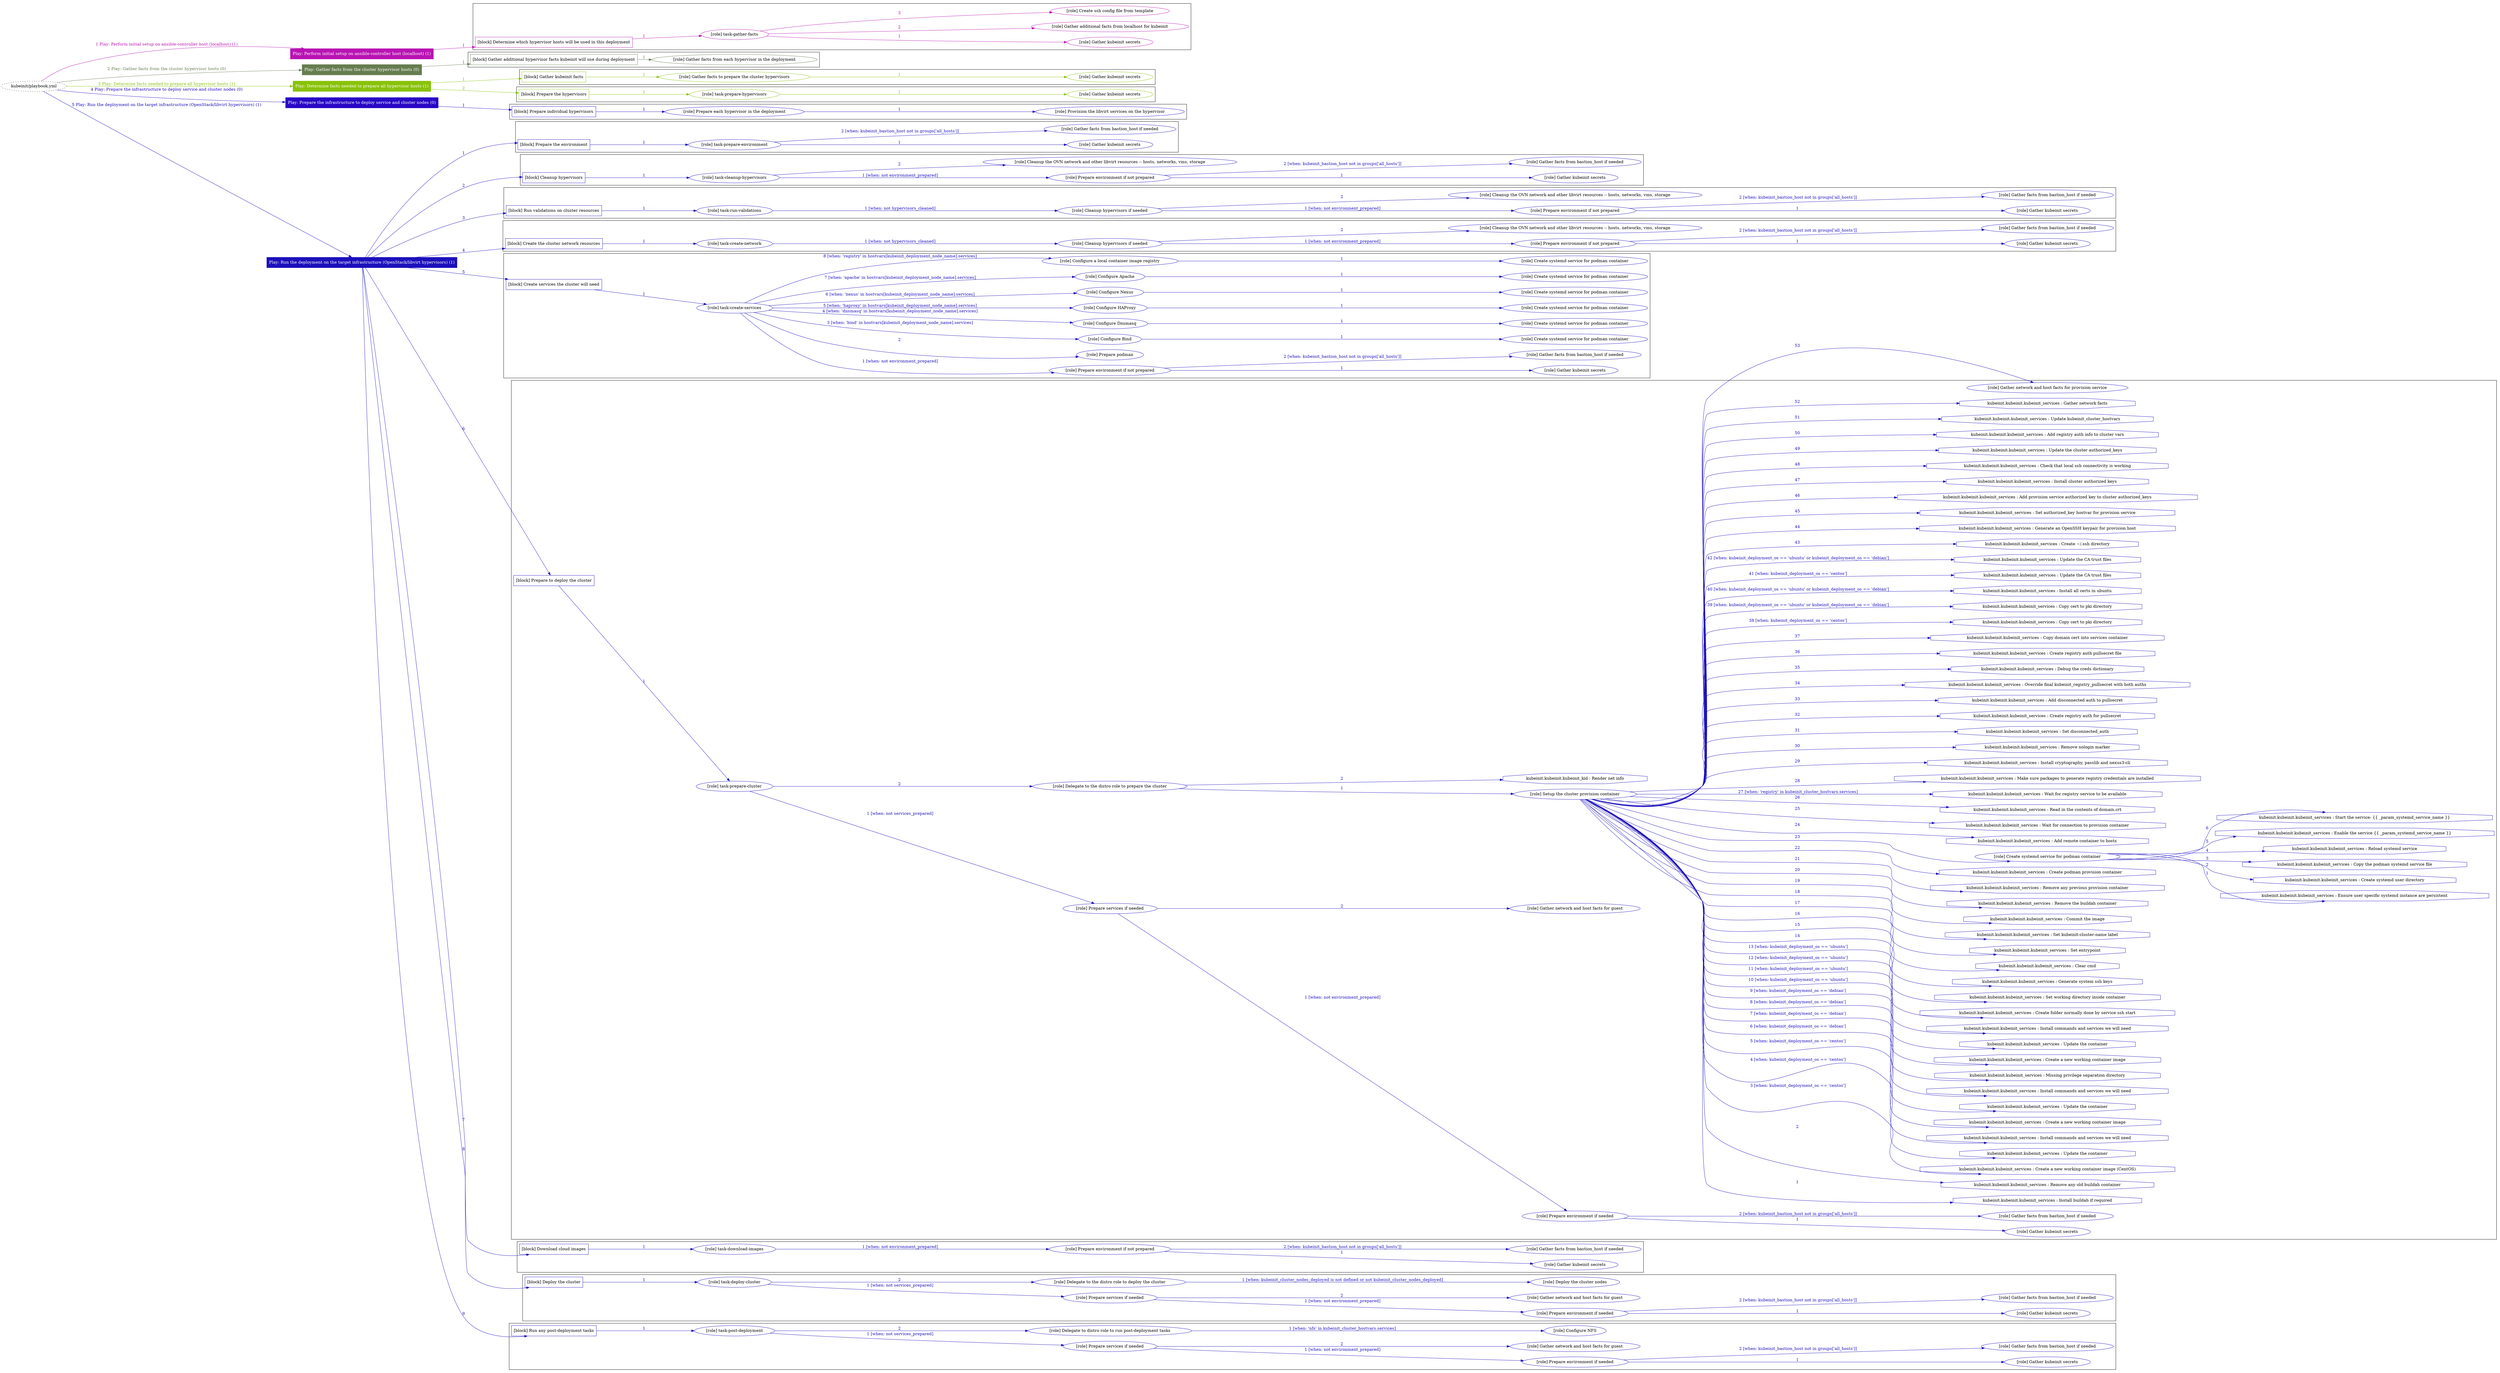 digraph {
	graph [concentrate=true ordering=in rankdir=LR ratio=fill]
	edge [esep=5 sep=10]
	"kubeinit/playbook.yml" [URL="/home/runner/work/kubeinit/kubeinit/kubeinit/playbook.yml" id=playbook_237ce216 style=dotted]
	"kubeinit/playbook.yml" -> play_b4f84023 [label="1 Play: Perform initial setup on ansible-controller host (localhost) (1)" color="#b913b3" fontcolor="#b913b3" id=edge_play_b4f84023 labeltooltip="1 Play: Perform initial setup on ansible-controller host (localhost) (1)" tooltip="1 Play: Perform initial setup on ansible-controller host (localhost) (1)"]
	subgraph "Play: Perform initial setup on ansible-controller host (localhost) (1)" {
		play_b4f84023 [label="Play: Perform initial setup on ansible-controller host (localhost) (1)" URL="/home/runner/work/kubeinit/kubeinit/kubeinit/playbook.yml" color="#b913b3" fontcolor="#ffffff" id=play_b4f84023 shape=box style=filled tooltip=localhost]
		play_b4f84023 -> block_8961dcb7 [label=1 color="#b913b3" fontcolor="#b913b3" id=edge_block_8961dcb7 labeltooltip=1 tooltip=1]
		subgraph cluster_block_8961dcb7 {
			block_8961dcb7 [label="[block] Determine which hypervisor hosts will be used in this deployment" URL="/home/runner/work/kubeinit/kubeinit/kubeinit/playbook.yml" color="#b913b3" id=block_8961dcb7 labeltooltip="Determine which hypervisor hosts will be used in this deployment" shape=box tooltip="Determine which hypervisor hosts will be used in this deployment"]
			block_8961dcb7 -> role_2ba6ddc8 [label="1 " color="#b913b3" fontcolor="#b913b3" id=edge_role_2ba6ddc8 labeltooltip="1 " tooltip="1 "]
			subgraph "task-gather-facts" {
				role_2ba6ddc8 [label="[role] task-gather-facts" URL="/home/runner/work/kubeinit/kubeinit/kubeinit/playbook.yml" color="#b913b3" id=role_2ba6ddc8 tooltip="task-gather-facts"]
				role_2ba6ddc8 -> role_4e18e040 [label="1 " color="#b913b3" fontcolor="#b913b3" id=edge_role_4e18e040 labeltooltip="1 " tooltip="1 "]
				subgraph "Gather kubeinit secrets" {
					role_4e18e040 [label="[role] Gather kubeinit secrets" URL="/home/runner/.ansible/collections/ansible_collections/kubeinit/kubeinit/roles/kubeinit_prepare/tasks/build_hypervisors_group.yml" color="#b913b3" id=role_4e18e040 tooltip="Gather kubeinit secrets"]
				}
				role_2ba6ddc8 -> role_c186f6da [label="2 " color="#b913b3" fontcolor="#b913b3" id=edge_role_c186f6da labeltooltip="2 " tooltip="2 "]
				subgraph "Gather additional facts from localhost for kubeinit" {
					role_c186f6da [label="[role] Gather additional facts from localhost for kubeinit" URL="/home/runner/.ansible/collections/ansible_collections/kubeinit/kubeinit/roles/kubeinit_prepare/tasks/build_hypervisors_group.yml" color="#b913b3" id=role_c186f6da tooltip="Gather additional facts from localhost for kubeinit"]
				}
				role_2ba6ddc8 -> role_6e91083e [label="3 " color="#b913b3" fontcolor="#b913b3" id=edge_role_6e91083e labeltooltip="3 " tooltip="3 "]
				subgraph "Create ssh config file from template" {
					role_6e91083e [label="[role] Create ssh config file from template" URL="/home/runner/.ansible/collections/ansible_collections/kubeinit/kubeinit/roles/kubeinit_prepare/tasks/build_hypervisors_group.yml" color="#b913b3" id=role_6e91083e tooltip="Create ssh config file from template"]
				}
			}
		}
	}
	"kubeinit/playbook.yml" -> play_b27fdf8e [label="2 Play: Gather facts from the cluster hypervisor hosts (0)" color="#667d4f" fontcolor="#667d4f" id=edge_play_b27fdf8e labeltooltip="2 Play: Gather facts from the cluster hypervisor hosts (0)" tooltip="2 Play: Gather facts from the cluster hypervisor hosts (0)"]
	subgraph "Play: Gather facts from the cluster hypervisor hosts (0)" {
		play_b27fdf8e [label="Play: Gather facts from the cluster hypervisor hosts (0)" URL="/home/runner/work/kubeinit/kubeinit/kubeinit/playbook.yml" color="#667d4f" fontcolor="#ffffff" id=play_b27fdf8e shape=box style=filled tooltip="Play: Gather facts from the cluster hypervisor hosts (0)"]
		play_b27fdf8e -> block_2b776455 [label=1 color="#667d4f" fontcolor="#667d4f" id=edge_block_2b776455 labeltooltip=1 tooltip=1]
		subgraph cluster_block_2b776455 {
			block_2b776455 [label="[block] Gather additional hypervisor facts kubeinit will use during deployment" URL="/home/runner/work/kubeinit/kubeinit/kubeinit/playbook.yml" color="#667d4f" id=block_2b776455 labeltooltip="Gather additional hypervisor facts kubeinit will use during deployment" shape=box tooltip="Gather additional hypervisor facts kubeinit will use during deployment"]
			block_2b776455 -> role_9ecaf6b0 [label="1 " color="#667d4f" fontcolor="#667d4f" id=edge_role_9ecaf6b0 labeltooltip="1 " tooltip="1 "]
			subgraph "Gather facts from each hypervisor in the deployment" {
				role_9ecaf6b0 [label="[role] Gather facts from each hypervisor in the deployment" URL="/home/runner/work/kubeinit/kubeinit/kubeinit/playbook.yml" color="#667d4f" id=role_9ecaf6b0 tooltip="Gather facts from each hypervisor in the deployment"]
			}
		}
	}
	"kubeinit/playbook.yml" -> play_3dfbee14 [label="3 Play: Determine facts needed to prepare all hypervisor hosts (1)" color="#89c20a" fontcolor="#89c20a" id=edge_play_3dfbee14 labeltooltip="3 Play: Determine facts needed to prepare all hypervisor hosts (1)" tooltip="3 Play: Determine facts needed to prepare all hypervisor hosts (1)"]
	subgraph "Play: Determine facts needed to prepare all hypervisor hosts (1)" {
		play_3dfbee14 [label="Play: Determine facts needed to prepare all hypervisor hosts (1)" URL="/home/runner/work/kubeinit/kubeinit/kubeinit/playbook.yml" color="#89c20a" fontcolor="#ffffff" id=play_3dfbee14 shape=box style=filled tooltip=localhost]
		play_3dfbee14 -> block_1bc05e75 [label=1 color="#89c20a" fontcolor="#89c20a" id=edge_block_1bc05e75 labeltooltip=1 tooltip=1]
		subgraph cluster_block_1bc05e75 {
			block_1bc05e75 [label="[block] Gather kubeinit facts" URL="/home/runner/work/kubeinit/kubeinit/kubeinit/playbook.yml" color="#89c20a" id=block_1bc05e75 labeltooltip="Gather kubeinit facts" shape=box tooltip="Gather kubeinit facts"]
			block_1bc05e75 -> role_fdd6ba81 [label="1 " color="#89c20a" fontcolor="#89c20a" id=edge_role_fdd6ba81 labeltooltip="1 " tooltip="1 "]
			subgraph "Gather facts to prepare the cluster hypervisors" {
				role_fdd6ba81 [label="[role] Gather facts to prepare the cluster hypervisors" URL="/home/runner/work/kubeinit/kubeinit/kubeinit/playbook.yml" color="#89c20a" id=role_fdd6ba81 tooltip="Gather facts to prepare the cluster hypervisors"]
				role_fdd6ba81 -> role_0b0df17b [label="1 " color="#89c20a" fontcolor="#89c20a" id=edge_role_0b0df17b labeltooltip="1 " tooltip="1 "]
				subgraph "Gather kubeinit secrets" {
					role_0b0df17b [label="[role] Gather kubeinit secrets" URL="/home/runner/.ansible/collections/ansible_collections/kubeinit/kubeinit/roles/kubeinit_prepare/tasks/gather_kubeinit_facts.yml" color="#89c20a" id=role_0b0df17b tooltip="Gather kubeinit secrets"]
				}
			}
		}
		play_3dfbee14 -> block_541b27d0 [label=2 color="#89c20a" fontcolor="#89c20a" id=edge_block_541b27d0 labeltooltip=2 tooltip=2]
		subgraph cluster_block_541b27d0 {
			block_541b27d0 [label="[block] Prepare the hypervisors" URL="/home/runner/work/kubeinit/kubeinit/kubeinit/playbook.yml" color="#89c20a" id=block_541b27d0 labeltooltip="Prepare the hypervisors" shape=box tooltip="Prepare the hypervisors"]
			block_541b27d0 -> role_58bca41f [label="1 " color="#89c20a" fontcolor="#89c20a" id=edge_role_58bca41f labeltooltip="1 " tooltip="1 "]
			subgraph "task-prepare-hypervisors" {
				role_58bca41f [label="[role] task-prepare-hypervisors" URL="/home/runner/work/kubeinit/kubeinit/kubeinit/playbook.yml" color="#89c20a" id=role_58bca41f tooltip="task-prepare-hypervisors"]
				role_58bca41f -> role_ba9a72b3 [label="1 " color="#89c20a" fontcolor="#89c20a" id=edge_role_ba9a72b3 labeltooltip="1 " tooltip="1 "]
				subgraph "Gather kubeinit secrets" {
					role_ba9a72b3 [label="[role] Gather kubeinit secrets" URL="/home/runner/.ansible/collections/ansible_collections/kubeinit/kubeinit/roles/kubeinit_prepare/tasks/gather_kubeinit_facts.yml" color="#89c20a" id=role_ba9a72b3 tooltip="Gather kubeinit secrets"]
				}
			}
		}
	}
	"kubeinit/playbook.yml" -> play_a36a8259 [label="4 Play: Prepare the infrastructure to deploy service and cluster nodes (0)" color="#2807c5" fontcolor="#2807c5" id=edge_play_a36a8259 labeltooltip="4 Play: Prepare the infrastructure to deploy service and cluster nodes (0)" tooltip="4 Play: Prepare the infrastructure to deploy service and cluster nodes (0)"]
	subgraph "Play: Prepare the infrastructure to deploy service and cluster nodes (0)" {
		play_a36a8259 [label="Play: Prepare the infrastructure to deploy service and cluster nodes (0)" URL="/home/runner/work/kubeinit/kubeinit/kubeinit/playbook.yml" color="#2807c5" fontcolor="#ffffff" id=play_a36a8259 shape=box style=filled tooltip="Play: Prepare the infrastructure to deploy service and cluster nodes (0)"]
		play_a36a8259 -> block_372a32c1 [label=1 color="#2807c5" fontcolor="#2807c5" id=edge_block_372a32c1 labeltooltip=1 tooltip=1]
		subgraph cluster_block_372a32c1 {
			block_372a32c1 [label="[block] Prepare individual hypervisors" URL="/home/runner/work/kubeinit/kubeinit/kubeinit/playbook.yml" color="#2807c5" id=block_372a32c1 labeltooltip="Prepare individual hypervisors" shape=box tooltip="Prepare individual hypervisors"]
			block_372a32c1 -> role_14fced1c [label="1 " color="#2807c5" fontcolor="#2807c5" id=edge_role_14fced1c labeltooltip="1 " tooltip="1 "]
			subgraph "Prepare each hypervisor in the deployment" {
				role_14fced1c [label="[role] Prepare each hypervisor in the deployment" URL="/home/runner/work/kubeinit/kubeinit/kubeinit/playbook.yml" color="#2807c5" id=role_14fced1c tooltip="Prepare each hypervisor in the deployment"]
				role_14fced1c -> role_d3894375 [label="1 " color="#2807c5" fontcolor="#2807c5" id=edge_role_d3894375 labeltooltip="1 " tooltip="1 "]
				subgraph "Provision the libvirt services on the hypervisor" {
					role_d3894375 [label="[role] Provision the libvirt services on the hypervisor" URL="/home/runner/.ansible/collections/ansible_collections/kubeinit/kubeinit/roles/kubeinit_prepare/tasks/prepare_hypervisor.yml" color="#2807c5" id=role_d3894375 tooltip="Provision the libvirt services on the hypervisor"]
				}
			}
		}
	}
	"kubeinit/playbook.yml" -> play_404ddb94 [label="5 Play: Run the deployment on the target infrastructure (OpenStack/libvirt hypervisors) (1)" color="#1c10bc" fontcolor="#1c10bc" id=edge_play_404ddb94 labeltooltip="5 Play: Run the deployment on the target infrastructure (OpenStack/libvirt hypervisors) (1)" tooltip="5 Play: Run the deployment on the target infrastructure (OpenStack/libvirt hypervisors) (1)"]
	subgraph "Play: Run the deployment on the target infrastructure (OpenStack/libvirt hypervisors) (1)" {
		play_404ddb94 [label="Play: Run the deployment on the target infrastructure (OpenStack/libvirt hypervisors) (1)" URL="/home/runner/work/kubeinit/kubeinit/kubeinit/playbook.yml" color="#1c10bc" fontcolor="#ffffff" id=play_404ddb94 shape=box style=filled tooltip=localhost]
		play_404ddb94 -> block_183e1fd8 [label=1 color="#1c10bc" fontcolor="#1c10bc" id=edge_block_183e1fd8 labeltooltip=1 tooltip=1]
		subgraph cluster_block_183e1fd8 {
			block_183e1fd8 [label="[block] Prepare the environment" URL="/home/runner/work/kubeinit/kubeinit/kubeinit/playbook.yml" color="#1c10bc" id=block_183e1fd8 labeltooltip="Prepare the environment" shape=box tooltip="Prepare the environment"]
			block_183e1fd8 -> role_4b70e025 [label="1 " color="#1c10bc" fontcolor="#1c10bc" id=edge_role_4b70e025 labeltooltip="1 " tooltip="1 "]
			subgraph "task-prepare-environment" {
				role_4b70e025 [label="[role] task-prepare-environment" URL="/home/runner/work/kubeinit/kubeinit/kubeinit/playbook.yml" color="#1c10bc" id=role_4b70e025 tooltip="task-prepare-environment"]
				role_4b70e025 -> role_12cea81c [label="1 " color="#1c10bc" fontcolor="#1c10bc" id=edge_role_12cea81c labeltooltip="1 " tooltip="1 "]
				subgraph "Gather kubeinit secrets" {
					role_12cea81c [label="[role] Gather kubeinit secrets" URL="/home/runner/.ansible/collections/ansible_collections/kubeinit/kubeinit/roles/kubeinit_prepare/tasks/gather_kubeinit_facts.yml" color="#1c10bc" id=role_12cea81c tooltip="Gather kubeinit secrets"]
				}
				role_4b70e025 -> role_43f26204 [label="2 [when: kubeinit_bastion_host not in groups['all_hosts']]" color="#1c10bc" fontcolor="#1c10bc" id=edge_role_43f26204 labeltooltip="2 [when: kubeinit_bastion_host not in groups['all_hosts']]" tooltip="2 [when: kubeinit_bastion_host not in groups['all_hosts']]"]
				subgraph "Gather facts from bastion_host if needed" {
					role_43f26204 [label="[role] Gather facts from bastion_host if needed" URL="/home/runner/.ansible/collections/ansible_collections/kubeinit/kubeinit/roles/kubeinit_prepare/tasks/main.yml" color="#1c10bc" id=role_43f26204 tooltip="Gather facts from bastion_host if needed"]
				}
			}
		}
		play_404ddb94 -> block_d80ee705 [label=2 color="#1c10bc" fontcolor="#1c10bc" id=edge_block_d80ee705 labeltooltip=2 tooltip=2]
		subgraph cluster_block_d80ee705 {
			block_d80ee705 [label="[block] Cleanup hypervisors" URL="/home/runner/work/kubeinit/kubeinit/kubeinit/playbook.yml" color="#1c10bc" id=block_d80ee705 labeltooltip="Cleanup hypervisors" shape=box tooltip="Cleanup hypervisors"]
			block_d80ee705 -> role_378b9101 [label="1 " color="#1c10bc" fontcolor="#1c10bc" id=edge_role_378b9101 labeltooltip="1 " tooltip="1 "]
			subgraph "task-cleanup-hypervisors" {
				role_378b9101 [label="[role] task-cleanup-hypervisors" URL="/home/runner/work/kubeinit/kubeinit/kubeinit/playbook.yml" color="#1c10bc" id=role_378b9101 tooltip="task-cleanup-hypervisors"]
				role_378b9101 -> role_4400cd18 [label="1 [when: not environment_prepared]" color="#1c10bc" fontcolor="#1c10bc" id=edge_role_4400cd18 labeltooltip="1 [when: not environment_prepared]" tooltip="1 [when: not environment_prepared]"]
				subgraph "Prepare environment if not prepared" {
					role_4400cd18 [label="[role] Prepare environment if not prepared" URL="/home/runner/.ansible/collections/ansible_collections/kubeinit/kubeinit/roles/kubeinit_libvirt/tasks/cleanup_hypervisors.yml" color="#1c10bc" id=role_4400cd18 tooltip="Prepare environment if not prepared"]
					role_4400cd18 -> role_a31fb9c3 [label="1 " color="#1c10bc" fontcolor="#1c10bc" id=edge_role_a31fb9c3 labeltooltip="1 " tooltip="1 "]
					subgraph "Gather kubeinit secrets" {
						role_a31fb9c3 [label="[role] Gather kubeinit secrets" URL="/home/runner/.ansible/collections/ansible_collections/kubeinit/kubeinit/roles/kubeinit_prepare/tasks/gather_kubeinit_facts.yml" color="#1c10bc" id=role_a31fb9c3 tooltip="Gather kubeinit secrets"]
					}
					role_4400cd18 -> role_a9a61dca [label="2 [when: kubeinit_bastion_host not in groups['all_hosts']]" color="#1c10bc" fontcolor="#1c10bc" id=edge_role_a9a61dca labeltooltip="2 [when: kubeinit_bastion_host not in groups['all_hosts']]" tooltip="2 [when: kubeinit_bastion_host not in groups['all_hosts']]"]
					subgraph "Gather facts from bastion_host if needed" {
						role_a9a61dca [label="[role] Gather facts from bastion_host if needed" URL="/home/runner/.ansible/collections/ansible_collections/kubeinit/kubeinit/roles/kubeinit_prepare/tasks/main.yml" color="#1c10bc" id=role_a9a61dca tooltip="Gather facts from bastion_host if needed"]
					}
				}
				role_378b9101 -> role_e22aa3d1 [label="2 " color="#1c10bc" fontcolor="#1c10bc" id=edge_role_e22aa3d1 labeltooltip="2 " tooltip="2 "]
				subgraph "Cleanup the OVN network and other libvirt resources -- hosts, networks, vms, storage" {
					role_e22aa3d1 [label="[role] Cleanup the OVN network and other libvirt resources -- hosts, networks, vms, storage" URL="/home/runner/.ansible/collections/ansible_collections/kubeinit/kubeinit/roles/kubeinit_libvirt/tasks/cleanup_hypervisors.yml" color="#1c10bc" id=role_e22aa3d1 tooltip="Cleanup the OVN network and other libvirt resources -- hosts, networks, vms, storage"]
				}
			}
		}
		play_404ddb94 -> block_25afd533 [label=3 color="#1c10bc" fontcolor="#1c10bc" id=edge_block_25afd533 labeltooltip=3 tooltip=3]
		subgraph cluster_block_25afd533 {
			block_25afd533 [label="[block] Run validations on cluster resources" URL="/home/runner/work/kubeinit/kubeinit/kubeinit/playbook.yml" color="#1c10bc" id=block_25afd533 labeltooltip="Run validations on cluster resources" shape=box tooltip="Run validations on cluster resources"]
			block_25afd533 -> role_2b12f3e6 [label="1 " color="#1c10bc" fontcolor="#1c10bc" id=edge_role_2b12f3e6 labeltooltip="1 " tooltip="1 "]
			subgraph "task-run-validations" {
				role_2b12f3e6 [label="[role] task-run-validations" URL="/home/runner/work/kubeinit/kubeinit/kubeinit/playbook.yml" color="#1c10bc" id=role_2b12f3e6 tooltip="task-run-validations"]
				role_2b12f3e6 -> role_68442d4c [label="1 [when: not hypervisors_cleaned]" color="#1c10bc" fontcolor="#1c10bc" id=edge_role_68442d4c labeltooltip="1 [when: not hypervisors_cleaned]" tooltip="1 [when: not hypervisors_cleaned]"]
				subgraph "Cleanup hypervisors if needed" {
					role_68442d4c [label="[role] Cleanup hypervisors if needed" URL="/home/runner/.ansible/collections/ansible_collections/kubeinit/kubeinit/roles/kubeinit_validations/tasks/main.yml" color="#1c10bc" id=role_68442d4c tooltip="Cleanup hypervisors if needed"]
					role_68442d4c -> role_09c50f62 [label="1 [when: not environment_prepared]" color="#1c10bc" fontcolor="#1c10bc" id=edge_role_09c50f62 labeltooltip="1 [when: not environment_prepared]" tooltip="1 [when: not environment_prepared]"]
					subgraph "Prepare environment if not prepared" {
						role_09c50f62 [label="[role] Prepare environment if not prepared" URL="/home/runner/.ansible/collections/ansible_collections/kubeinit/kubeinit/roles/kubeinit_libvirt/tasks/cleanup_hypervisors.yml" color="#1c10bc" id=role_09c50f62 tooltip="Prepare environment if not prepared"]
						role_09c50f62 -> role_baa30f38 [label="1 " color="#1c10bc" fontcolor="#1c10bc" id=edge_role_baa30f38 labeltooltip="1 " tooltip="1 "]
						subgraph "Gather kubeinit secrets" {
							role_baa30f38 [label="[role] Gather kubeinit secrets" URL="/home/runner/.ansible/collections/ansible_collections/kubeinit/kubeinit/roles/kubeinit_prepare/tasks/gather_kubeinit_facts.yml" color="#1c10bc" id=role_baa30f38 tooltip="Gather kubeinit secrets"]
						}
						role_09c50f62 -> role_7b4d5198 [label="2 [when: kubeinit_bastion_host not in groups['all_hosts']]" color="#1c10bc" fontcolor="#1c10bc" id=edge_role_7b4d5198 labeltooltip="2 [when: kubeinit_bastion_host not in groups['all_hosts']]" tooltip="2 [when: kubeinit_bastion_host not in groups['all_hosts']]"]
						subgraph "Gather facts from bastion_host if needed" {
							role_7b4d5198 [label="[role] Gather facts from bastion_host if needed" URL="/home/runner/.ansible/collections/ansible_collections/kubeinit/kubeinit/roles/kubeinit_prepare/tasks/main.yml" color="#1c10bc" id=role_7b4d5198 tooltip="Gather facts from bastion_host if needed"]
						}
					}
					role_68442d4c -> role_324ba366 [label="2 " color="#1c10bc" fontcolor="#1c10bc" id=edge_role_324ba366 labeltooltip="2 " tooltip="2 "]
					subgraph "Cleanup the OVN network and other libvirt resources -- hosts, networks, vms, storage" {
						role_324ba366 [label="[role] Cleanup the OVN network and other libvirt resources -- hosts, networks, vms, storage" URL="/home/runner/.ansible/collections/ansible_collections/kubeinit/kubeinit/roles/kubeinit_libvirt/tasks/cleanup_hypervisors.yml" color="#1c10bc" id=role_324ba366 tooltip="Cleanup the OVN network and other libvirt resources -- hosts, networks, vms, storage"]
					}
				}
			}
		}
		play_404ddb94 -> block_e05e39ff [label=4 color="#1c10bc" fontcolor="#1c10bc" id=edge_block_e05e39ff labeltooltip=4 tooltip=4]
		subgraph cluster_block_e05e39ff {
			block_e05e39ff [label="[block] Create the cluster network resources" URL="/home/runner/work/kubeinit/kubeinit/kubeinit/playbook.yml" color="#1c10bc" id=block_e05e39ff labeltooltip="Create the cluster network resources" shape=box tooltip="Create the cluster network resources"]
			block_e05e39ff -> role_71924187 [label="1 " color="#1c10bc" fontcolor="#1c10bc" id=edge_role_71924187 labeltooltip="1 " tooltip="1 "]
			subgraph "task-create-network" {
				role_71924187 [label="[role] task-create-network" URL="/home/runner/work/kubeinit/kubeinit/kubeinit/playbook.yml" color="#1c10bc" id=role_71924187 tooltip="task-create-network"]
				role_71924187 -> role_fbdb96b9 [label="1 [when: not hypervisors_cleaned]" color="#1c10bc" fontcolor="#1c10bc" id=edge_role_fbdb96b9 labeltooltip="1 [when: not hypervisors_cleaned]" tooltip="1 [when: not hypervisors_cleaned]"]
				subgraph "Cleanup hypervisors if needed" {
					role_fbdb96b9 [label="[role] Cleanup hypervisors if needed" URL="/home/runner/.ansible/collections/ansible_collections/kubeinit/kubeinit/roles/kubeinit_libvirt/tasks/create_network.yml" color="#1c10bc" id=role_fbdb96b9 tooltip="Cleanup hypervisors if needed"]
					role_fbdb96b9 -> role_d26234ee [label="1 [when: not environment_prepared]" color="#1c10bc" fontcolor="#1c10bc" id=edge_role_d26234ee labeltooltip="1 [when: not environment_prepared]" tooltip="1 [when: not environment_prepared]"]
					subgraph "Prepare environment if not prepared" {
						role_d26234ee [label="[role] Prepare environment if not prepared" URL="/home/runner/.ansible/collections/ansible_collections/kubeinit/kubeinit/roles/kubeinit_libvirt/tasks/cleanup_hypervisors.yml" color="#1c10bc" id=role_d26234ee tooltip="Prepare environment if not prepared"]
						role_d26234ee -> role_5e3d0439 [label="1 " color="#1c10bc" fontcolor="#1c10bc" id=edge_role_5e3d0439 labeltooltip="1 " tooltip="1 "]
						subgraph "Gather kubeinit secrets" {
							role_5e3d0439 [label="[role] Gather kubeinit secrets" URL="/home/runner/.ansible/collections/ansible_collections/kubeinit/kubeinit/roles/kubeinit_prepare/tasks/gather_kubeinit_facts.yml" color="#1c10bc" id=role_5e3d0439 tooltip="Gather kubeinit secrets"]
						}
						role_d26234ee -> role_124e0676 [label="2 [when: kubeinit_bastion_host not in groups['all_hosts']]" color="#1c10bc" fontcolor="#1c10bc" id=edge_role_124e0676 labeltooltip="2 [when: kubeinit_bastion_host not in groups['all_hosts']]" tooltip="2 [when: kubeinit_bastion_host not in groups['all_hosts']]"]
						subgraph "Gather facts from bastion_host if needed" {
							role_124e0676 [label="[role] Gather facts from bastion_host if needed" URL="/home/runner/.ansible/collections/ansible_collections/kubeinit/kubeinit/roles/kubeinit_prepare/tasks/main.yml" color="#1c10bc" id=role_124e0676 tooltip="Gather facts from bastion_host if needed"]
						}
					}
					role_fbdb96b9 -> role_f203e5c9 [label="2 " color="#1c10bc" fontcolor="#1c10bc" id=edge_role_f203e5c9 labeltooltip="2 " tooltip="2 "]
					subgraph "Cleanup the OVN network and other libvirt resources -- hosts, networks, vms, storage" {
						role_f203e5c9 [label="[role] Cleanup the OVN network and other libvirt resources -- hosts, networks, vms, storage" URL="/home/runner/.ansible/collections/ansible_collections/kubeinit/kubeinit/roles/kubeinit_libvirt/tasks/cleanup_hypervisors.yml" color="#1c10bc" id=role_f203e5c9 tooltip="Cleanup the OVN network and other libvirt resources -- hosts, networks, vms, storage"]
					}
				}
			}
		}
		play_404ddb94 -> block_ecf8fde7 [label=5 color="#1c10bc" fontcolor="#1c10bc" id=edge_block_ecf8fde7 labeltooltip=5 tooltip=5]
		subgraph cluster_block_ecf8fde7 {
			block_ecf8fde7 [label="[block] Create services the cluster will need" URL="/home/runner/work/kubeinit/kubeinit/kubeinit/playbook.yml" color="#1c10bc" id=block_ecf8fde7 labeltooltip="Create services the cluster will need" shape=box tooltip="Create services the cluster will need"]
			block_ecf8fde7 -> role_c299aaed [label="1 " color="#1c10bc" fontcolor="#1c10bc" id=edge_role_c299aaed labeltooltip="1 " tooltip="1 "]
			subgraph "task-create-services" {
				role_c299aaed [label="[role] task-create-services" URL="/home/runner/work/kubeinit/kubeinit/kubeinit/playbook.yml" color="#1c10bc" id=role_c299aaed tooltip="task-create-services"]
				role_c299aaed -> role_d55aaaa8 [label="1 [when: not environment_prepared]" color="#1c10bc" fontcolor="#1c10bc" id=edge_role_d55aaaa8 labeltooltip="1 [when: not environment_prepared]" tooltip="1 [when: not environment_prepared]"]
				subgraph "Prepare environment if not prepared" {
					role_d55aaaa8 [label="[role] Prepare environment if not prepared" URL="/home/runner/.ansible/collections/ansible_collections/kubeinit/kubeinit/roles/kubeinit_services/tasks/main.yml" color="#1c10bc" id=role_d55aaaa8 tooltip="Prepare environment if not prepared"]
					role_d55aaaa8 -> role_782e3718 [label="1 " color="#1c10bc" fontcolor="#1c10bc" id=edge_role_782e3718 labeltooltip="1 " tooltip="1 "]
					subgraph "Gather kubeinit secrets" {
						role_782e3718 [label="[role] Gather kubeinit secrets" URL="/home/runner/.ansible/collections/ansible_collections/kubeinit/kubeinit/roles/kubeinit_prepare/tasks/gather_kubeinit_facts.yml" color="#1c10bc" id=role_782e3718 tooltip="Gather kubeinit secrets"]
					}
					role_d55aaaa8 -> role_87bb9744 [label="2 [when: kubeinit_bastion_host not in groups['all_hosts']]" color="#1c10bc" fontcolor="#1c10bc" id=edge_role_87bb9744 labeltooltip="2 [when: kubeinit_bastion_host not in groups['all_hosts']]" tooltip="2 [when: kubeinit_bastion_host not in groups['all_hosts']]"]
					subgraph "Gather facts from bastion_host if needed" {
						role_87bb9744 [label="[role] Gather facts from bastion_host if needed" URL="/home/runner/.ansible/collections/ansible_collections/kubeinit/kubeinit/roles/kubeinit_prepare/tasks/main.yml" color="#1c10bc" id=role_87bb9744 tooltip="Gather facts from bastion_host if needed"]
					}
				}
				role_c299aaed -> role_89eccdbc [label="2 " color="#1c10bc" fontcolor="#1c10bc" id=edge_role_89eccdbc labeltooltip="2 " tooltip="2 "]
				subgraph "Prepare podman" {
					role_89eccdbc [label="[role] Prepare podman" URL="/home/runner/.ansible/collections/ansible_collections/kubeinit/kubeinit/roles/kubeinit_services/tasks/00_create_service_pod.yml" color="#1c10bc" id=role_89eccdbc tooltip="Prepare podman"]
				}
				role_c299aaed -> role_1d811381 [label="3 [when: 'bind' in hostvars[kubeinit_deployment_node_name].services]" color="#1c10bc" fontcolor="#1c10bc" id=edge_role_1d811381 labeltooltip="3 [when: 'bind' in hostvars[kubeinit_deployment_node_name].services]" tooltip="3 [when: 'bind' in hostvars[kubeinit_deployment_node_name].services]"]
				subgraph "Configure Bind" {
					role_1d811381 [label="[role] Configure Bind" URL="/home/runner/.ansible/collections/ansible_collections/kubeinit/kubeinit/roles/kubeinit_services/tasks/start_services_containers.yml" color="#1c10bc" id=role_1d811381 tooltip="Configure Bind"]
					role_1d811381 -> role_1d3d15c7 [label="1 " color="#1c10bc" fontcolor="#1c10bc" id=edge_role_1d3d15c7 labeltooltip="1 " tooltip="1 "]
					subgraph "Create systemd service for podman container" {
						role_1d3d15c7 [label="[role] Create systemd service for podman container" URL="/home/runner/.ansible/collections/ansible_collections/kubeinit/kubeinit/roles/kubeinit_bind/tasks/main.yml" color="#1c10bc" id=role_1d3d15c7 tooltip="Create systemd service for podman container"]
					}
				}
				role_c299aaed -> role_77cd965c [label="4 [when: 'dnsmasq' in hostvars[kubeinit_deployment_node_name].services]" color="#1c10bc" fontcolor="#1c10bc" id=edge_role_77cd965c labeltooltip="4 [when: 'dnsmasq' in hostvars[kubeinit_deployment_node_name].services]" tooltip="4 [when: 'dnsmasq' in hostvars[kubeinit_deployment_node_name].services]"]
				subgraph "Configure Dnsmasq" {
					role_77cd965c [label="[role] Configure Dnsmasq" URL="/home/runner/.ansible/collections/ansible_collections/kubeinit/kubeinit/roles/kubeinit_services/tasks/start_services_containers.yml" color="#1c10bc" id=role_77cd965c tooltip="Configure Dnsmasq"]
					role_77cd965c -> role_a977a230 [label="1 " color="#1c10bc" fontcolor="#1c10bc" id=edge_role_a977a230 labeltooltip="1 " tooltip="1 "]
					subgraph "Create systemd service for podman container" {
						role_a977a230 [label="[role] Create systemd service for podman container" URL="/home/runner/.ansible/collections/ansible_collections/kubeinit/kubeinit/roles/kubeinit_dnsmasq/tasks/main.yml" color="#1c10bc" id=role_a977a230 tooltip="Create systemd service for podman container"]
					}
				}
				role_c299aaed -> role_ec5b1f69 [label="5 [when: 'haproxy' in hostvars[kubeinit_deployment_node_name].services]" color="#1c10bc" fontcolor="#1c10bc" id=edge_role_ec5b1f69 labeltooltip="5 [when: 'haproxy' in hostvars[kubeinit_deployment_node_name].services]" tooltip="5 [when: 'haproxy' in hostvars[kubeinit_deployment_node_name].services]"]
				subgraph "Configure HAProxy" {
					role_ec5b1f69 [label="[role] Configure HAProxy" URL="/home/runner/.ansible/collections/ansible_collections/kubeinit/kubeinit/roles/kubeinit_services/tasks/start_services_containers.yml" color="#1c10bc" id=role_ec5b1f69 tooltip="Configure HAProxy"]
					role_ec5b1f69 -> role_daeb683b [label="1 " color="#1c10bc" fontcolor="#1c10bc" id=edge_role_daeb683b labeltooltip="1 " tooltip="1 "]
					subgraph "Create systemd service for podman container" {
						role_daeb683b [label="[role] Create systemd service for podman container" URL="/home/runner/.ansible/collections/ansible_collections/kubeinit/kubeinit/roles/kubeinit_haproxy/tasks/main.yml" color="#1c10bc" id=role_daeb683b tooltip="Create systemd service for podman container"]
					}
				}
				role_c299aaed -> role_463805a4 [label="6 [when: 'nexus' in hostvars[kubeinit_deployment_node_name].services]" color="#1c10bc" fontcolor="#1c10bc" id=edge_role_463805a4 labeltooltip="6 [when: 'nexus' in hostvars[kubeinit_deployment_node_name].services]" tooltip="6 [when: 'nexus' in hostvars[kubeinit_deployment_node_name].services]"]
				subgraph "Configure Nexus" {
					role_463805a4 [label="[role] Configure Nexus" URL="/home/runner/.ansible/collections/ansible_collections/kubeinit/kubeinit/roles/kubeinit_services/tasks/start_services_containers.yml" color="#1c10bc" id=role_463805a4 tooltip="Configure Nexus"]
					role_463805a4 -> role_83f40e43 [label="1 " color="#1c10bc" fontcolor="#1c10bc" id=edge_role_83f40e43 labeltooltip="1 " tooltip="1 "]
					subgraph "Create systemd service for podman container" {
						role_83f40e43 [label="[role] Create systemd service for podman container" URL="/home/runner/.ansible/collections/ansible_collections/kubeinit/kubeinit/roles/kubeinit_nexus/tasks/main.yml" color="#1c10bc" id=role_83f40e43 tooltip="Create systemd service for podman container"]
					}
				}
				role_c299aaed -> role_578dfdc9 [label="7 [when: 'apache' in hostvars[kubeinit_deployment_node_name].services]" color="#1c10bc" fontcolor="#1c10bc" id=edge_role_578dfdc9 labeltooltip="7 [when: 'apache' in hostvars[kubeinit_deployment_node_name].services]" tooltip="7 [when: 'apache' in hostvars[kubeinit_deployment_node_name].services]"]
				subgraph "Configure Apache" {
					role_578dfdc9 [label="[role] Configure Apache" URL="/home/runner/.ansible/collections/ansible_collections/kubeinit/kubeinit/roles/kubeinit_services/tasks/start_services_containers.yml" color="#1c10bc" id=role_578dfdc9 tooltip="Configure Apache"]
					role_578dfdc9 -> role_13d46a43 [label="1 " color="#1c10bc" fontcolor="#1c10bc" id=edge_role_13d46a43 labeltooltip="1 " tooltip="1 "]
					subgraph "Create systemd service for podman container" {
						role_13d46a43 [label="[role] Create systemd service for podman container" URL="/home/runner/.ansible/collections/ansible_collections/kubeinit/kubeinit/roles/kubeinit_apache/tasks/main.yml" color="#1c10bc" id=role_13d46a43 tooltip="Create systemd service for podman container"]
					}
				}
				role_c299aaed -> role_5803f63d [label="8 [when: 'registry' in hostvars[kubeinit_deployment_node_name].services]" color="#1c10bc" fontcolor="#1c10bc" id=edge_role_5803f63d labeltooltip="8 [when: 'registry' in hostvars[kubeinit_deployment_node_name].services]" tooltip="8 [when: 'registry' in hostvars[kubeinit_deployment_node_name].services]"]
				subgraph "Configure a local container image registry" {
					role_5803f63d [label="[role] Configure a local container image registry" URL="/home/runner/.ansible/collections/ansible_collections/kubeinit/kubeinit/roles/kubeinit_services/tasks/start_services_containers.yml" color="#1c10bc" id=role_5803f63d tooltip="Configure a local container image registry"]
					role_5803f63d -> role_725fa216 [label="1 " color="#1c10bc" fontcolor="#1c10bc" id=edge_role_725fa216 labeltooltip="1 " tooltip="1 "]
					subgraph "Create systemd service for podman container" {
						role_725fa216 [label="[role] Create systemd service for podman container" URL="/home/runner/.ansible/collections/ansible_collections/kubeinit/kubeinit/roles/kubeinit_registry/tasks/main.yml" color="#1c10bc" id=role_725fa216 tooltip="Create systemd service for podman container"]
					}
				}
			}
		}
		play_404ddb94 -> block_83511c9c [label=6 color="#1c10bc" fontcolor="#1c10bc" id=edge_block_83511c9c labeltooltip=6 tooltip=6]
		subgraph cluster_block_83511c9c {
			block_83511c9c [label="[block] Prepare to deploy the cluster" URL="/home/runner/work/kubeinit/kubeinit/kubeinit/playbook.yml" color="#1c10bc" id=block_83511c9c labeltooltip="Prepare to deploy the cluster" shape=box tooltip="Prepare to deploy the cluster"]
			block_83511c9c -> role_3a7b2825 [label="1 " color="#1c10bc" fontcolor="#1c10bc" id=edge_role_3a7b2825 labeltooltip="1 " tooltip="1 "]
			subgraph "task-prepare-cluster" {
				role_3a7b2825 [label="[role] task-prepare-cluster" URL="/home/runner/work/kubeinit/kubeinit/kubeinit/playbook.yml" color="#1c10bc" id=role_3a7b2825 tooltip="task-prepare-cluster"]
				role_3a7b2825 -> role_8fde2a14 [label="1 [when: not services_prepared]" color="#1c10bc" fontcolor="#1c10bc" id=edge_role_8fde2a14 labeltooltip="1 [when: not services_prepared]" tooltip="1 [when: not services_prepared]"]
				subgraph "Prepare services if needed" {
					role_8fde2a14 [label="[role] Prepare services if needed" URL="/home/runner/.ansible/collections/ansible_collections/kubeinit/kubeinit/roles/kubeinit_prepare/tasks/prepare_cluster.yml" color="#1c10bc" id=role_8fde2a14 tooltip="Prepare services if needed"]
					role_8fde2a14 -> role_a46e2515 [label="1 [when: not environment_prepared]" color="#1c10bc" fontcolor="#1c10bc" id=edge_role_a46e2515 labeltooltip="1 [when: not environment_prepared]" tooltip="1 [when: not environment_prepared]"]
					subgraph "Prepare environment if needed" {
						role_a46e2515 [label="[role] Prepare environment if needed" URL="/home/runner/.ansible/collections/ansible_collections/kubeinit/kubeinit/roles/kubeinit_services/tasks/prepare_services.yml" color="#1c10bc" id=role_a46e2515 tooltip="Prepare environment if needed"]
						role_a46e2515 -> role_03f7254d [label="1 " color="#1c10bc" fontcolor="#1c10bc" id=edge_role_03f7254d labeltooltip="1 " tooltip="1 "]
						subgraph "Gather kubeinit secrets" {
							role_03f7254d [label="[role] Gather kubeinit secrets" URL="/home/runner/.ansible/collections/ansible_collections/kubeinit/kubeinit/roles/kubeinit_prepare/tasks/gather_kubeinit_facts.yml" color="#1c10bc" id=role_03f7254d tooltip="Gather kubeinit secrets"]
						}
						role_a46e2515 -> role_8c5356a7 [label="2 [when: kubeinit_bastion_host not in groups['all_hosts']]" color="#1c10bc" fontcolor="#1c10bc" id=edge_role_8c5356a7 labeltooltip="2 [when: kubeinit_bastion_host not in groups['all_hosts']]" tooltip="2 [when: kubeinit_bastion_host not in groups['all_hosts']]"]
						subgraph "Gather facts from bastion_host if needed" {
							role_8c5356a7 [label="[role] Gather facts from bastion_host if needed" URL="/home/runner/.ansible/collections/ansible_collections/kubeinit/kubeinit/roles/kubeinit_prepare/tasks/main.yml" color="#1c10bc" id=role_8c5356a7 tooltip="Gather facts from bastion_host if needed"]
						}
					}
					role_8fde2a14 -> role_b6caeb9d [label="2 " color="#1c10bc" fontcolor="#1c10bc" id=edge_role_b6caeb9d labeltooltip="2 " tooltip="2 "]
					subgraph "Gather network and host facts for guest" {
						role_b6caeb9d [label="[role] Gather network and host facts for guest" URL="/home/runner/.ansible/collections/ansible_collections/kubeinit/kubeinit/roles/kubeinit_services/tasks/prepare_services.yml" color="#1c10bc" id=role_b6caeb9d tooltip="Gather network and host facts for guest"]
					}
				}
				role_3a7b2825 -> role_a2a9cfdf [label="2 " color="#1c10bc" fontcolor="#1c10bc" id=edge_role_a2a9cfdf labeltooltip="2 " tooltip="2 "]
				subgraph "Delegate to the distro role to prepare the cluster" {
					role_a2a9cfdf [label="[role] Delegate to the distro role to prepare the cluster" URL="/home/runner/.ansible/collections/ansible_collections/kubeinit/kubeinit/roles/kubeinit_prepare/tasks/prepare_cluster.yml" color="#1c10bc" id=role_a2a9cfdf tooltip="Delegate to the distro role to prepare the cluster"]
					role_a2a9cfdf -> role_8c6c6fc2 [label="1 " color="#1c10bc" fontcolor="#1c10bc" id=edge_role_8c6c6fc2 labeltooltip="1 " tooltip="1 "]
					subgraph "Setup the cluster provision container" {
						role_8c6c6fc2 [label="[role] Setup the cluster provision container" URL="/home/runner/.ansible/collections/ansible_collections/kubeinit/kubeinit/roles/kubeinit_kid/tasks/prepare_cluster.yml" color="#1c10bc" id=role_8c6c6fc2 tooltip="Setup the cluster provision container"]
						task_a11071b1 [label="kubeinit.kubeinit.kubeinit_services : Install buildah if required" URL="/home/runner/.ansible/collections/ansible_collections/kubeinit/kubeinit/roles/kubeinit_services/tasks/create_provision_container.yml" color="#1c10bc" id=task_a11071b1 shape=octagon tooltip="kubeinit.kubeinit.kubeinit_services : Install buildah if required"]
						role_8c6c6fc2 -> task_a11071b1 [label="1 " color="#1c10bc" fontcolor="#1c10bc" id=edge_task_a11071b1 labeltooltip="1 " tooltip="1 "]
						task_f886bec5 [label="kubeinit.kubeinit.kubeinit_services : Remove any old buildah container" URL="/home/runner/.ansible/collections/ansible_collections/kubeinit/kubeinit/roles/kubeinit_services/tasks/create_provision_container.yml" color="#1c10bc" id=task_f886bec5 shape=octagon tooltip="kubeinit.kubeinit.kubeinit_services : Remove any old buildah container"]
						role_8c6c6fc2 -> task_f886bec5 [label="2 " color="#1c10bc" fontcolor="#1c10bc" id=edge_task_f886bec5 labeltooltip="2 " tooltip="2 "]
						task_94bcaaa7 [label="kubeinit.kubeinit.kubeinit_services : Create a new working container image (CentOS)" URL="/home/runner/.ansible/collections/ansible_collections/kubeinit/kubeinit/roles/kubeinit_services/tasks/create_provision_container.yml" color="#1c10bc" id=task_94bcaaa7 shape=octagon tooltip="kubeinit.kubeinit.kubeinit_services : Create a new working container image (CentOS)"]
						role_8c6c6fc2 -> task_94bcaaa7 [label="3 [when: kubeinit_deployment_os == 'centos']" color="#1c10bc" fontcolor="#1c10bc" id=edge_task_94bcaaa7 labeltooltip="3 [when: kubeinit_deployment_os == 'centos']" tooltip="3 [when: kubeinit_deployment_os == 'centos']"]
						task_175b077f [label="kubeinit.kubeinit.kubeinit_services : Update the container" URL="/home/runner/.ansible/collections/ansible_collections/kubeinit/kubeinit/roles/kubeinit_services/tasks/create_provision_container.yml" color="#1c10bc" id=task_175b077f shape=octagon tooltip="kubeinit.kubeinit.kubeinit_services : Update the container"]
						role_8c6c6fc2 -> task_175b077f [label="4 [when: kubeinit_deployment_os == 'centos']" color="#1c10bc" fontcolor="#1c10bc" id=edge_task_175b077f labeltooltip="4 [when: kubeinit_deployment_os == 'centos']" tooltip="4 [when: kubeinit_deployment_os == 'centos']"]
						task_25286a7d [label="kubeinit.kubeinit.kubeinit_services : Install commands and services we will need" URL="/home/runner/.ansible/collections/ansible_collections/kubeinit/kubeinit/roles/kubeinit_services/tasks/create_provision_container.yml" color="#1c10bc" id=task_25286a7d shape=octagon tooltip="kubeinit.kubeinit.kubeinit_services : Install commands and services we will need"]
						role_8c6c6fc2 -> task_25286a7d [label="5 [when: kubeinit_deployment_os == 'centos']" color="#1c10bc" fontcolor="#1c10bc" id=edge_task_25286a7d labeltooltip="5 [when: kubeinit_deployment_os == 'centos']" tooltip="5 [when: kubeinit_deployment_os == 'centos']"]
						task_482789b7 [label="kubeinit.kubeinit.kubeinit_services : Create a new working container image" URL="/home/runner/.ansible/collections/ansible_collections/kubeinit/kubeinit/roles/kubeinit_services/tasks/create_provision_container.yml" color="#1c10bc" id=task_482789b7 shape=octagon tooltip="kubeinit.kubeinit.kubeinit_services : Create a new working container image"]
						role_8c6c6fc2 -> task_482789b7 [label="6 [when: kubeinit_deployment_os == 'debian']" color="#1c10bc" fontcolor="#1c10bc" id=edge_task_482789b7 labeltooltip="6 [when: kubeinit_deployment_os == 'debian']" tooltip="6 [when: kubeinit_deployment_os == 'debian']"]
						task_132e9629 [label="kubeinit.kubeinit.kubeinit_services : Update the container" URL="/home/runner/.ansible/collections/ansible_collections/kubeinit/kubeinit/roles/kubeinit_services/tasks/create_provision_container.yml" color="#1c10bc" id=task_132e9629 shape=octagon tooltip="kubeinit.kubeinit.kubeinit_services : Update the container"]
						role_8c6c6fc2 -> task_132e9629 [label="7 [when: kubeinit_deployment_os == 'debian']" color="#1c10bc" fontcolor="#1c10bc" id=edge_task_132e9629 labeltooltip="7 [when: kubeinit_deployment_os == 'debian']" tooltip="7 [when: kubeinit_deployment_os == 'debian']"]
						task_0511f301 [label="kubeinit.kubeinit.kubeinit_services : Install commands and services we will need" URL="/home/runner/.ansible/collections/ansible_collections/kubeinit/kubeinit/roles/kubeinit_services/tasks/create_provision_container.yml" color="#1c10bc" id=task_0511f301 shape=octagon tooltip="kubeinit.kubeinit.kubeinit_services : Install commands and services we will need"]
						role_8c6c6fc2 -> task_0511f301 [label="8 [when: kubeinit_deployment_os == 'debian']" color="#1c10bc" fontcolor="#1c10bc" id=edge_task_0511f301 labeltooltip="8 [when: kubeinit_deployment_os == 'debian']" tooltip="8 [when: kubeinit_deployment_os == 'debian']"]
						task_769607eb [label="kubeinit.kubeinit.kubeinit_services : Missing privilege separation directory" URL="/home/runner/.ansible/collections/ansible_collections/kubeinit/kubeinit/roles/kubeinit_services/tasks/create_provision_container.yml" color="#1c10bc" id=task_769607eb shape=octagon tooltip="kubeinit.kubeinit.kubeinit_services : Missing privilege separation directory"]
						role_8c6c6fc2 -> task_769607eb [label="9 [when: kubeinit_deployment_os == 'debian']" color="#1c10bc" fontcolor="#1c10bc" id=edge_task_769607eb labeltooltip="9 [when: kubeinit_deployment_os == 'debian']" tooltip="9 [when: kubeinit_deployment_os == 'debian']"]
						task_0600d828 [label="kubeinit.kubeinit.kubeinit_services : Create a new working container image" URL="/home/runner/.ansible/collections/ansible_collections/kubeinit/kubeinit/roles/kubeinit_services/tasks/create_provision_container.yml" color="#1c10bc" id=task_0600d828 shape=octagon tooltip="kubeinit.kubeinit.kubeinit_services : Create a new working container image"]
						role_8c6c6fc2 -> task_0600d828 [label="10 [when: kubeinit_deployment_os == 'ubuntu']" color="#1c10bc" fontcolor="#1c10bc" id=edge_task_0600d828 labeltooltip="10 [when: kubeinit_deployment_os == 'ubuntu']" tooltip="10 [when: kubeinit_deployment_os == 'ubuntu']"]
						task_e3fb8776 [label="kubeinit.kubeinit.kubeinit_services : Update the container" URL="/home/runner/.ansible/collections/ansible_collections/kubeinit/kubeinit/roles/kubeinit_services/tasks/create_provision_container.yml" color="#1c10bc" id=task_e3fb8776 shape=octagon tooltip="kubeinit.kubeinit.kubeinit_services : Update the container"]
						role_8c6c6fc2 -> task_e3fb8776 [label="11 [when: kubeinit_deployment_os == 'ubuntu']" color="#1c10bc" fontcolor="#1c10bc" id=edge_task_e3fb8776 labeltooltip="11 [when: kubeinit_deployment_os == 'ubuntu']" tooltip="11 [when: kubeinit_deployment_os == 'ubuntu']"]
						task_ed11564d [label="kubeinit.kubeinit.kubeinit_services : Install commands and services we will need" URL="/home/runner/.ansible/collections/ansible_collections/kubeinit/kubeinit/roles/kubeinit_services/tasks/create_provision_container.yml" color="#1c10bc" id=task_ed11564d shape=octagon tooltip="kubeinit.kubeinit.kubeinit_services : Install commands and services we will need"]
						role_8c6c6fc2 -> task_ed11564d [label="12 [when: kubeinit_deployment_os == 'ubuntu']" color="#1c10bc" fontcolor="#1c10bc" id=edge_task_ed11564d labeltooltip="12 [when: kubeinit_deployment_os == 'ubuntu']" tooltip="12 [when: kubeinit_deployment_os == 'ubuntu']"]
						task_811695bf [label="kubeinit.kubeinit.kubeinit_services : Create folder normally done by service ssh start" URL="/home/runner/.ansible/collections/ansible_collections/kubeinit/kubeinit/roles/kubeinit_services/tasks/create_provision_container.yml" color="#1c10bc" id=task_811695bf shape=octagon tooltip="kubeinit.kubeinit.kubeinit_services : Create folder normally done by service ssh start"]
						role_8c6c6fc2 -> task_811695bf [label="13 [when: kubeinit_deployment_os == 'ubuntu']" color="#1c10bc" fontcolor="#1c10bc" id=edge_task_811695bf labeltooltip="13 [when: kubeinit_deployment_os == 'ubuntu']" tooltip="13 [when: kubeinit_deployment_os == 'ubuntu']"]
						task_071754d1 [label="kubeinit.kubeinit.kubeinit_services : Set working directory inside container" URL="/home/runner/.ansible/collections/ansible_collections/kubeinit/kubeinit/roles/kubeinit_services/tasks/create_provision_container.yml" color="#1c10bc" id=task_071754d1 shape=octagon tooltip="kubeinit.kubeinit.kubeinit_services : Set working directory inside container"]
						role_8c6c6fc2 -> task_071754d1 [label="14 " color="#1c10bc" fontcolor="#1c10bc" id=edge_task_071754d1 labeltooltip="14 " tooltip="14 "]
						task_1e776de3 [label="kubeinit.kubeinit.kubeinit_services : Generate system ssh keys" URL="/home/runner/.ansible/collections/ansible_collections/kubeinit/kubeinit/roles/kubeinit_services/tasks/create_provision_container.yml" color="#1c10bc" id=task_1e776de3 shape=octagon tooltip="kubeinit.kubeinit.kubeinit_services : Generate system ssh keys"]
						role_8c6c6fc2 -> task_1e776de3 [label="15 " color="#1c10bc" fontcolor="#1c10bc" id=edge_task_1e776de3 labeltooltip="15 " tooltip="15 "]
						task_66fdc72d [label="kubeinit.kubeinit.kubeinit_services : Clear cmd" URL="/home/runner/.ansible/collections/ansible_collections/kubeinit/kubeinit/roles/kubeinit_services/tasks/create_provision_container.yml" color="#1c10bc" id=task_66fdc72d shape=octagon tooltip="kubeinit.kubeinit.kubeinit_services : Clear cmd"]
						role_8c6c6fc2 -> task_66fdc72d [label="16 " color="#1c10bc" fontcolor="#1c10bc" id=edge_task_66fdc72d labeltooltip="16 " tooltip="16 "]
						task_50534038 [label="kubeinit.kubeinit.kubeinit_services : Set entrypoint" URL="/home/runner/.ansible/collections/ansible_collections/kubeinit/kubeinit/roles/kubeinit_services/tasks/create_provision_container.yml" color="#1c10bc" id=task_50534038 shape=octagon tooltip="kubeinit.kubeinit.kubeinit_services : Set entrypoint"]
						role_8c6c6fc2 -> task_50534038 [label="17 " color="#1c10bc" fontcolor="#1c10bc" id=edge_task_50534038 labeltooltip="17 " tooltip="17 "]
						task_085591be [label="kubeinit.kubeinit.kubeinit_services : Set kubeinit-cluster-name label" URL="/home/runner/.ansible/collections/ansible_collections/kubeinit/kubeinit/roles/kubeinit_services/tasks/create_provision_container.yml" color="#1c10bc" id=task_085591be shape=octagon tooltip="kubeinit.kubeinit.kubeinit_services : Set kubeinit-cluster-name label"]
						role_8c6c6fc2 -> task_085591be [label="18 " color="#1c10bc" fontcolor="#1c10bc" id=edge_task_085591be labeltooltip="18 " tooltip="18 "]
						task_901df186 [label="kubeinit.kubeinit.kubeinit_services : Commit the image" URL="/home/runner/.ansible/collections/ansible_collections/kubeinit/kubeinit/roles/kubeinit_services/tasks/create_provision_container.yml" color="#1c10bc" id=task_901df186 shape=octagon tooltip="kubeinit.kubeinit.kubeinit_services : Commit the image"]
						role_8c6c6fc2 -> task_901df186 [label="19 " color="#1c10bc" fontcolor="#1c10bc" id=edge_task_901df186 labeltooltip="19 " tooltip="19 "]
						task_532a777d [label="kubeinit.kubeinit.kubeinit_services : Remove the buildah container" URL="/home/runner/.ansible/collections/ansible_collections/kubeinit/kubeinit/roles/kubeinit_services/tasks/create_provision_container.yml" color="#1c10bc" id=task_532a777d shape=octagon tooltip="kubeinit.kubeinit.kubeinit_services : Remove the buildah container"]
						role_8c6c6fc2 -> task_532a777d [label="20 " color="#1c10bc" fontcolor="#1c10bc" id=edge_task_532a777d labeltooltip="20 " tooltip="20 "]
						task_c76099d4 [label="kubeinit.kubeinit.kubeinit_services : Remove any previous provision container" URL="/home/runner/.ansible/collections/ansible_collections/kubeinit/kubeinit/roles/kubeinit_services/tasks/create_provision_container.yml" color="#1c10bc" id=task_c76099d4 shape=octagon tooltip="kubeinit.kubeinit.kubeinit_services : Remove any previous provision container"]
						role_8c6c6fc2 -> task_c76099d4 [label="21 " color="#1c10bc" fontcolor="#1c10bc" id=edge_task_c76099d4 labeltooltip="21 " tooltip="21 "]
						task_f8932fd7 [label="kubeinit.kubeinit.kubeinit_services : Create podman provision container" URL="/home/runner/.ansible/collections/ansible_collections/kubeinit/kubeinit/roles/kubeinit_services/tasks/create_provision_container.yml" color="#1c10bc" id=task_f8932fd7 shape=octagon tooltip="kubeinit.kubeinit.kubeinit_services : Create podman provision container"]
						role_8c6c6fc2 -> task_f8932fd7 [label="22 " color="#1c10bc" fontcolor="#1c10bc" id=edge_task_f8932fd7 labeltooltip="22 " tooltip="22 "]
						role_8c6c6fc2 -> role_c1726375 [label="23 " color="#1c10bc" fontcolor="#1c10bc" id=edge_role_c1726375 labeltooltip="23 " tooltip="23 "]
						subgraph "Create systemd service for podman container" {
							role_c1726375 [label="[role] Create systemd service for podman container" URL="/home/runner/.ansible/collections/ansible_collections/kubeinit/kubeinit/roles/kubeinit_services/tasks/create_provision_container.yml" color="#1c10bc" id=role_c1726375 tooltip="Create systemd service for podman container"]
							task_1d953247 [label="kubeinit.kubeinit.kubeinit_services : Ensure user specific systemd instance are persistent" URL="/home/runner/.ansible/collections/ansible_collections/kubeinit/kubeinit/roles/kubeinit_services/tasks/create_managed_service.yml" color="#1c10bc" id=task_1d953247 shape=octagon tooltip="kubeinit.kubeinit.kubeinit_services : Ensure user specific systemd instance are persistent"]
							role_c1726375 -> task_1d953247 [label="1 " color="#1c10bc" fontcolor="#1c10bc" id=edge_task_1d953247 labeltooltip="1 " tooltip="1 "]
							task_55df0031 [label="kubeinit.kubeinit.kubeinit_services : Create systemd user directory" URL="/home/runner/.ansible/collections/ansible_collections/kubeinit/kubeinit/roles/kubeinit_services/tasks/create_managed_service.yml" color="#1c10bc" id=task_55df0031 shape=octagon tooltip="kubeinit.kubeinit.kubeinit_services : Create systemd user directory"]
							role_c1726375 -> task_55df0031 [label="2 " color="#1c10bc" fontcolor="#1c10bc" id=edge_task_55df0031 labeltooltip="2 " tooltip="2 "]
							task_bb31e533 [label="kubeinit.kubeinit.kubeinit_services : Copy the podman systemd service file" URL="/home/runner/.ansible/collections/ansible_collections/kubeinit/kubeinit/roles/kubeinit_services/tasks/create_managed_service.yml" color="#1c10bc" id=task_bb31e533 shape=octagon tooltip="kubeinit.kubeinit.kubeinit_services : Copy the podman systemd service file"]
							role_c1726375 -> task_bb31e533 [label="3 " color="#1c10bc" fontcolor="#1c10bc" id=edge_task_bb31e533 labeltooltip="3 " tooltip="3 "]
							task_35df70cf [label="kubeinit.kubeinit.kubeinit_services : Reload systemd service" URL="/home/runner/.ansible/collections/ansible_collections/kubeinit/kubeinit/roles/kubeinit_services/tasks/create_managed_service.yml" color="#1c10bc" id=task_35df70cf shape=octagon tooltip="kubeinit.kubeinit.kubeinit_services : Reload systemd service"]
							role_c1726375 -> task_35df70cf [label="4 " color="#1c10bc" fontcolor="#1c10bc" id=edge_task_35df70cf labeltooltip="4 " tooltip="4 "]
							task_a25d7b48 [label="kubeinit.kubeinit.kubeinit_services : Enable the service {{ _param_systemd_service_name }}" URL="/home/runner/.ansible/collections/ansible_collections/kubeinit/kubeinit/roles/kubeinit_services/tasks/create_managed_service.yml" color="#1c10bc" id=task_a25d7b48 shape=octagon tooltip="kubeinit.kubeinit.kubeinit_services : Enable the service {{ _param_systemd_service_name }}"]
							role_c1726375 -> task_a25d7b48 [label="5 " color="#1c10bc" fontcolor="#1c10bc" id=edge_task_a25d7b48 labeltooltip="5 " tooltip="5 "]
							task_78fdd58e [label="kubeinit.kubeinit.kubeinit_services : Start the service: {{ _param_systemd_service_name }}" URL="/home/runner/.ansible/collections/ansible_collections/kubeinit/kubeinit/roles/kubeinit_services/tasks/create_managed_service.yml" color="#1c10bc" id=task_78fdd58e shape=octagon tooltip="kubeinit.kubeinit.kubeinit_services : Start the service: {{ _param_systemd_service_name }}"]
							role_c1726375 -> task_78fdd58e [label="6 " color="#1c10bc" fontcolor="#1c10bc" id=edge_task_78fdd58e labeltooltip="6 " tooltip="6 "]
						}
						task_70bb514c [label="kubeinit.kubeinit.kubeinit_services : Add remote container to hosts" URL="/home/runner/.ansible/collections/ansible_collections/kubeinit/kubeinit/roles/kubeinit_services/tasks/create_provision_container.yml" color="#1c10bc" id=task_70bb514c shape=octagon tooltip="kubeinit.kubeinit.kubeinit_services : Add remote container to hosts"]
						role_8c6c6fc2 -> task_70bb514c [label="24 " color="#1c10bc" fontcolor="#1c10bc" id=edge_task_70bb514c labeltooltip="24 " tooltip="24 "]
						task_0ce83b1a [label="kubeinit.kubeinit.kubeinit_services : Wait for connection to provision container" URL="/home/runner/.ansible/collections/ansible_collections/kubeinit/kubeinit/roles/kubeinit_services/tasks/create_provision_container.yml" color="#1c10bc" id=task_0ce83b1a shape=octagon tooltip="kubeinit.kubeinit.kubeinit_services : Wait for connection to provision container"]
						role_8c6c6fc2 -> task_0ce83b1a [label="25 " color="#1c10bc" fontcolor="#1c10bc" id=edge_task_0ce83b1a labeltooltip="25 " tooltip="25 "]
						task_889971b9 [label="kubeinit.kubeinit.kubeinit_services : Read in the contents of domain.crt" URL="/home/runner/.ansible/collections/ansible_collections/kubeinit/kubeinit/roles/kubeinit_services/tasks/create_provision_container.yml" color="#1c10bc" id=task_889971b9 shape=octagon tooltip="kubeinit.kubeinit.kubeinit_services : Read in the contents of domain.crt"]
						role_8c6c6fc2 -> task_889971b9 [label="26 " color="#1c10bc" fontcolor="#1c10bc" id=edge_task_889971b9 labeltooltip="26 " tooltip="26 "]
						task_0e1bd7a0 [label="kubeinit.kubeinit.kubeinit_services : Wait for registry service to be available" URL="/home/runner/.ansible/collections/ansible_collections/kubeinit/kubeinit/roles/kubeinit_services/tasks/create_provision_container.yml" color="#1c10bc" id=task_0e1bd7a0 shape=octagon tooltip="kubeinit.kubeinit.kubeinit_services : Wait for registry service to be available"]
						role_8c6c6fc2 -> task_0e1bd7a0 [label="27 [when: 'registry' in kubeinit_cluster_hostvars.services]" color="#1c10bc" fontcolor="#1c10bc" id=edge_task_0e1bd7a0 labeltooltip="27 [when: 'registry' in kubeinit_cluster_hostvars.services]" tooltip="27 [when: 'registry' in kubeinit_cluster_hostvars.services]"]
						task_fdc95826 [label="kubeinit.kubeinit.kubeinit_services : Make sure packages to generate registry credentials are installed" URL="/home/runner/.ansible/collections/ansible_collections/kubeinit/kubeinit/roles/kubeinit_services/tasks/create_provision_container.yml" color="#1c10bc" id=task_fdc95826 shape=octagon tooltip="kubeinit.kubeinit.kubeinit_services : Make sure packages to generate registry credentials are installed"]
						role_8c6c6fc2 -> task_fdc95826 [label="28 " color="#1c10bc" fontcolor="#1c10bc" id=edge_task_fdc95826 labeltooltip="28 " tooltip="28 "]
						task_6f479a13 [label="kubeinit.kubeinit.kubeinit_services : Install cryptography, passlib and nexus3-cli" URL="/home/runner/.ansible/collections/ansible_collections/kubeinit/kubeinit/roles/kubeinit_services/tasks/create_provision_container.yml" color="#1c10bc" id=task_6f479a13 shape=octagon tooltip="kubeinit.kubeinit.kubeinit_services : Install cryptography, passlib and nexus3-cli"]
						role_8c6c6fc2 -> task_6f479a13 [label="29 " color="#1c10bc" fontcolor="#1c10bc" id=edge_task_6f479a13 labeltooltip="29 " tooltip="29 "]
						task_fce7c122 [label="kubeinit.kubeinit.kubeinit_services : Remove nologin marker" URL="/home/runner/.ansible/collections/ansible_collections/kubeinit/kubeinit/roles/kubeinit_services/tasks/create_provision_container.yml" color="#1c10bc" id=task_fce7c122 shape=octagon tooltip="kubeinit.kubeinit.kubeinit_services : Remove nologin marker"]
						role_8c6c6fc2 -> task_fce7c122 [label="30 " color="#1c10bc" fontcolor="#1c10bc" id=edge_task_fce7c122 labeltooltip="30 " tooltip="30 "]
						task_20a82ebc [label="kubeinit.kubeinit.kubeinit_services : Set disconnected_auth" URL="/home/runner/.ansible/collections/ansible_collections/kubeinit/kubeinit/roles/kubeinit_services/tasks/create_provision_container.yml" color="#1c10bc" id=task_20a82ebc shape=octagon tooltip="kubeinit.kubeinit.kubeinit_services : Set disconnected_auth"]
						role_8c6c6fc2 -> task_20a82ebc [label="31 " color="#1c10bc" fontcolor="#1c10bc" id=edge_task_20a82ebc labeltooltip="31 " tooltip="31 "]
						task_398950ed [label="kubeinit.kubeinit.kubeinit_services : Create registry auth for pullsecret" URL="/home/runner/.ansible/collections/ansible_collections/kubeinit/kubeinit/roles/kubeinit_services/tasks/create_provision_container.yml" color="#1c10bc" id=task_398950ed shape=octagon tooltip="kubeinit.kubeinit.kubeinit_services : Create registry auth for pullsecret"]
						role_8c6c6fc2 -> task_398950ed [label="32 " color="#1c10bc" fontcolor="#1c10bc" id=edge_task_398950ed labeltooltip="32 " tooltip="32 "]
						task_faad00a8 [label="kubeinit.kubeinit.kubeinit_services : Add disconnected auth to pullsecret" URL="/home/runner/.ansible/collections/ansible_collections/kubeinit/kubeinit/roles/kubeinit_services/tasks/create_provision_container.yml" color="#1c10bc" id=task_faad00a8 shape=octagon tooltip="kubeinit.kubeinit.kubeinit_services : Add disconnected auth to pullsecret"]
						role_8c6c6fc2 -> task_faad00a8 [label="33 " color="#1c10bc" fontcolor="#1c10bc" id=edge_task_faad00a8 labeltooltip="33 " tooltip="33 "]
						task_444e1205 [label="kubeinit.kubeinit.kubeinit_services : Override final kubeinit_registry_pullsecret with both auths" URL="/home/runner/.ansible/collections/ansible_collections/kubeinit/kubeinit/roles/kubeinit_services/tasks/create_provision_container.yml" color="#1c10bc" id=task_444e1205 shape=octagon tooltip="kubeinit.kubeinit.kubeinit_services : Override final kubeinit_registry_pullsecret with both auths"]
						role_8c6c6fc2 -> task_444e1205 [label="34 " color="#1c10bc" fontcolor="#1c10bc" id=edge_task_444e1205 labeltooltip="34 " tooltip="34 "]
						task_8f212920 [label="kubeinit.kubeinit.kubeinit_services : Debug the creds dictionary" URL="/home/runner/.ansible/collections/ansible_collections/kubeinit/kubeinit/roles/kubeinit_services/tasks/create_provision_container.yml" color="#1c10bc" id=task_8f212920 shape=octagon tooltip="kubeinit.kubeinit.kubeinit_services : Debug the creds dictionary"]
						role_8c6c6fc2 -> task_8f212920 [label="35 " color="#1c10bc" fontcolor="#1c10bc" id=edge_task_8f212920 labeltooltip="35 " tooltip="35 "]
						task_aeb6eb12 [label="kubeinit.kubeinit.kubeinit_services : Create registry auth pullsecret file" URL="/home/runner/.ansible/collections/ansible_collections/kubeinit/kubeinit/roles/kubeinit_services/tasks/create_provision_container.yml" color="#1c10bc" id=task_aeb6eb12 shape=octagon tooltip="kubeinit.kubeinit.kubeinit_services : Create registry auth pullsecret file"]
						role_8c6c6fc2 -> task_aeb6eb12 [label="36 " color="#1c10bc" fontcolor="#1c10bc" id=edge_task_aeb6eb12 labeltooltip="36 " tooltip="36 "]
						task_dafa844f [label="kubeinit.kubeinit.kubeinit_services : Copy domain cert into services container" URL="/home/runner/.ansible/collections/ansible_collections/kubeinit/kubeinit/roles/kubeinit_services/tasks/create_provision_container.yml" color="#1c10bc" id=task_dafa844f shape=octagon tooltip="kubeinit.kubeinit.kubeinit_services : Copy domain cert into services container"]
						role_8c6c6fc2 -> task_dafa844f [label="37 " color="#1c10bc" fontcolor="#1c10bc" id=edge_task_dafa844f labeltooltip="37 " tooltip="37 "]
						task_55bc233d [label="kubeinit.kubeinit.kubeinit_services : Copy cert to pki directory" URL="/home/runner/.ansible/collections/ansible_collections/kubeinit/kubeinit/roles/kubeinit_services/tasks/create_provision_container.yml" color="#1c10bc" id=task_55bc233d shape=octagon tooltip="kubeinit.kubeinit.kubeinit_services : Copy cert to pki directory"]
						role_8c6c6fc2 -> task_55bc233d [label="38 [when: kubeinit_deployment_os == 'centos']" color="#1c10bc" fontcolor="#1c10bc" id=edge_task_55bc233d labeltooltip="38 [when: kubeinit_deployment_os == 'centos']" tooltip="38 [when: kubeinit_deployment_os == 'centos']"]
						task_ea88d2c5 [label="kubeinit.kubeinit.kubeinit_services : Copy cert to pki directory" URL="/home/runner/.ansible/collections/ansible_collections/kubeinit/kubeinit/roles/kubeinit_services/tasks/create_provision_container.yml" color="#1c10bc" id=task_ea88d2c5 shape=octagon tooltip="kubeinit.kubeinit.kubeinit_services : Copy cert to pki directory"]
						role_8c6c6fc2 -> task_ea88d2c5 [label="39 [when: kubeinit_deployment_os == 'ubuntu' or kubeinit_deployment_os == 'debian']" color="#1c10bc" fontcolor="#1c10bc" id=edge_task_ea88d2c5 labeltooltip="39 [when: kubeinit_deployment_os == 'ubuntu' or kubeinit_deployment_os == 'debian']" tooltip="39 [when: kubeinit_deployment_os == 'ubuntu' or kubeinit_deployment_os == 'debian']"]
						task_305414a3 [label="kubeinit.kubeinit.kubeinit_services : Install all certs in ubuntu" URL="/home/runner/.ansible/collections/ansible_collections/kubeinit/kubeinit/roles/kubeinit_services/tasks/create_provision_container.yml" color="#1c10bc" id=task_305414a3 shape=octagon tooltip="kubeinit.kubeinit.kubeinit_services : Install all certs in ubuntu"]
						role_8c6c6fc2 -> task_305414a3 [label="40 [when: kubeinit_deployment_os == 'ubuntu' or kubeinit_deployment_os == 'debian']" color="#1c10bc" fontcolor="#1c10bc" id=edge_task_305414a3 labeltooltip="40 [when: kubeinit_deployment_os == 'ubuntu' or kubeinit_deployment_os == 'debian']" tooltip="40 [when: kubeinit_deployment_os == 'ubuntu' or kubeinit_deployment_os == 'debian']"]
						task_f1f994e8 [label="kubeinit.kubeinit.kubeinit_services : Update the CA trust files" URL="/home/runner/.ansible/collections/ansible_collections/kubeinit/kubeinit/roles/kubeinit_services/tasks/create_provision_container.yml" color="#1c10bc" id=task_f1f994e8 shape=octagon tooltip="kubeinit.kubeinit.kubeinit_services : Update the CA trust files"]
						role_8c6c6fc2 -> task_f1f994e8 [label="41 [when: kubeinit_deployment_os == 'centos']" color="#1c10bc" fontcolor="#1c10bc" id=edge_task_f1f994e8 labeltooltip="41 [when: kubeinit_deployment_os == 'centos']" tooltip="41 [when: kubeinit_deployment_os == 'centos']"]
						task_91d80aac [label="kubeinit.kubeinit.kubeinit_services : Update the CA trust files" URL="/home/runner/.ansible/collections/ansible_collections/kubeinit/kubeinit/roles/kubeinit_services/tasks/create_provision_container.yml" color="#1c10bc" id=task_91d80aac shape=octagon tooltip="kubeinit.kubeinit.kubeinit_services : Update the CA trust files"]
						role_8c6c6fc2 -> task_91d80aac [label="42 [when: kubeinit_deployment_os == 'ubuntu' or kubeinit_deployment_os == 'debian']" color="#1c10bc" fontcolor="#1c10bc" id=edge_task_91d80aac labeltooltip="42 [when: kubeinit_deployment_os == 'ubuntu' or kubeinit_deployment_os == 'debian']" tooltip="42 [when: kubeinit_deployment_os == 'ubuntu' or kubeinit_deployment_os == 'debian']"]
						task_ea738c26 [label="kubeinit.kubeinit.kubeinit_services : Create ~/.ssh directory" URL="/home/runner/.ansible/collections/ansible_collections/kubeinit/kubeinit/roles/kubeinit_services/tasks/create_provision_container.yml" color="#1c10bc" id=task_ea738c26 shape=octagon tooltip="kubeinit.kubeinit.kubeinit_services : Create ~/.ssh directory"]
						role_8c6c6fc2 -> task_ea738c26 [label="43 " color="#1c10bc" fontcolor="#1c10bc" id=edge_task_ea738c26 labeltooltip="43 " tooltip="43 "]
						task_d252c205 [label="kubeinit.kubeinit.kubeinit_services : Generate an OpenSSH keypair for provision host" URL="/home/runner/.ansible/collections/ansible_collections/kubeinit/kubeinit/roles/kubeinit_services/tasks/create_provision_container.yml" color="#1c10bc" id=task_d252c205 shape=octagon tooltip="kubeinit.kubeinit.kubeinit_services : Generate an OpenSSH keypair for provision host"]
						role_8c6c6fc2 -> task_d252c205 [label="44 " color="#1c10bc" fontcolor="#1c10bc" id=edge_task_d252c205 labeltooltip="44 " tooltip="44 "]
						task_e57dbb48 [label="kubeinit.kubeinit.kubeinit_services : Set authorized_key hostvar for provision service" URL="/home/runner/.ansible/collections/ansible_collections/kubeinit/kubeinit/roles/kubeinit_services/tasks/create_provision_container.yml" color="#1c10bc" id=task_e57dbb48 shape=octagon tooltip="kubeinit.kubeinit.kubeinit_services : Set authorized_key hostvar for provision service"]
						role_8c6c6fc2 -> task_e57dbb48 [label="45 " color="#1c10bc" fontcolor="#1c10bc" id=edge_task_e57dbb48 labeltooltip="45 " tooltip="45 "]
						task_dd3397be [label="kubeinit.kubeinit.kubeinit_services : Add provision service authorized key to cluster authorized_keys" URL="/home/runner/.ansible/collections/ansible_collections/kubeinit/kubeinit/roles/kubeinit_services/tasks/create_provision_container.yml" color="#1c10bc" id=task_dd3397be shape=octagon tooltip="kubeinit.kubeinit.kubeinit_services : Add provision service authorized key to cluster authorized_keys"]
						role_8c6c6fc2 -> task_dd3397be [label="46 " color="#1c10bc" fontcolor="#1c10bc" id=edge_task_dd3397be labeltooltip="46 " tooltip="46 "]
						task_90e0eb70 [label="kubeinit.kubeinit.kubeinit_services : Install cluster authorized keys" URL="/home/runner/.ansible/collections/ansible_collections/kubeinit/kubeinit/roles/kubeinit_services/tasks/create_provision_container.yml" color="#1c10bc" id=task_90e0eb70 shape=octagon tooltip="kubeinit.kubeinit.kubeinit_services : Install cluster authorized keys"]
						role_8c6c6fc2 -> task_90e0eb70 [label="47 " color="#1c10bc" fontcolor="#1c10bc" id=edge_task_90e0eb70 labeltooltip="47 " tooltip="47 "]
						task_1bb2f756 [label="kubeinit.kubeinit.kubeinit_services : Check that local ssh connectivity is working" URL="/home/runner/.ansible/collections/ansible_collections/kubeinit/kubeinit/roles/kubeinit_services/tasks/create_provision_container.yml" color="#1c10bc" id=task_1bb2f756 shape=octagon tooltip="kubeinit.kubeinit.kubeinit_services : Check that local ssh connectivity is working"]
						role_8c6c6fc2 -> task_1bb2f756 [label="48 " color="#1c10bc" fontcolor="#1c10bc" id=edge_task_1bb2f756 labeltooltip="48 " tooltip="48 "]
						task_a2803420 [label="kubeinit.kubeinit.kubeinit_services : Update the cluster authorized_keys" URL="/home/runner/.ansible/collections/ansible_collections/kubeinit/kubeinit/roles/kubeinit_services/tasks/create_provision_container.yml" color="#1c10bc" id=task_a2803420 shape=octagon tooltip="kubeinit.kubeinit.kubeinit_services : Update the cluster authorized_keys"]
						role_8c6c6fc2 -> task_a2803420 [label="49 " color="#1c10bc" fontcolor="#1c10bc" id=edge_task_a2803420 labeltooltip="49 " tooltip="49 "]
						task_f69bf7f8 [label="kubeinit.kubeinit.kubeinit_services : Add registry auth info to cluster vars" URL="/home/runner/.ansible/collections/ansible_collections/kubeinit/kubeinit/roles/kubeinit_services/tasks/create_provision_container.yml" color="#1c10bc" id=task_f69bf7f8 shape=octagon tooltip="kubeinit.kubeinit.kubeinit_services : Add registry auth info to cluster vars"]
						role_8c6c6fc2 -> task_f69bf7f8 [label="50 " color="#1c10bc" fontcolor="#1c10bc" id=edge_task_f69bf7f8 labeltooltip="50 " tooltip="50 "]
						task_acad1b22 [label="kubeinit.kubeinit.kubeinit_services : Update kubeinit_cluster_hostvars" URL="/home/runner/.ansible/collections/ansible_collections/kubeinit/kubeinit/roles/kubeinit_services/tasks/create_provision_container.yml" color="#1c10bc" id=task_acad1b22 shape=octagon tooltip="kubeinit.kubeinit.kubeinit_services : Update kubeinit_cluster_hostvars"]
						role_8c6c6fc2 -> task_acad1b22 [label="51 " color="#1c10bc" fontcolor="#1c10bc" id=edge_task_acad1b22 labeltooltip="51 " tooltip="51 "]
						task_e390623c [label="kubeinit.kubeinit.kubeinit_services : Gather network facts" URL="/home/runner/.ansible/collections/ansible_collections/kubeinit/kubeinit/roles/kubeinit_services/tasks/create_provision_container.yml" color="#1c10bc" id=task_e390623c shape=octagon tooltip="kubeinit.kubeinit.kubeinit_services : Gather network facts"]
						role_8c6c6fc2 -> task_e390623c [label="52 " color="#1c10bc" fontcolor="#1c10bc" id=edge_task_e390623c labeltooltip="52 " tooltip="52 "]
						role_8c6c6fc2 -> role_0df877b0 [label="53 " color="#1c10bc" fontcolor="#1c10bc" id=edge_role_0df877b0 labeltooltip="53 " tooltip="53 "]
						subgraph "Gather network and host facts for provision service" {
							role_0df877b0 [label="[role] Gather network and host facts for provision service" URL="/home/runner/.ansible/collections/ansible_collections/kubeinit/kubeinit/roles/kubeinit_services/tasks/create_provision_container.yml" color="#1c10bc" id=role_0df877b0 tooltip="Gather network and host facts for provision service"]
						}
					}
					task_3411784b [label="kubeinit.kubeinit.kubeinit_kid : Render net info" URL="/home/runner/.ansible/collections/ansible_collections/kubeinit/kubeinit/roles/kubeinit_kid/tasks/prepare_cluster.yml" color="#1c10bc" id=task_3411784b shape=octagon tooltip="kubeinit.kubeinit.kubeinit_kid : Render net info"]
					role_a2a9cfdf -> task_3411784b [label="2 " color="#1c10bc" fontcolor="#1c10bc" id=edge_task_3411784b labeltooltip="2 " tooltip="2 "]
				}
			}
		}
		play_404ddb94 -> block_730be40f [label=7 color="#1c10bc" fontcolor="#1c10bc" id=edge_block_730be40f labeltooltip=7 tooltip=7]
		subgraph cluster_block_730be40f {
			block_730be40f [label="[block] Download cloud images" URL="/home/runner/work/kubeinit/kubeinit/kubeinit/playbook.yml" color="#1c10bc" id=block_730be40f labeltooltip="Download cloud images" shape=box tooltip="Download cloud images"]
			block_730be40f -> role_f842eaa3 [label="1 " color="#1c10bc" fontcolor="#1c10bc" id=edge_role_f842eaa3 labeltooltip="1 " tooltip="1 "]
			subgraph "task-download-images" {
				role_f842eaa3 [label="[role] task-download-images" URL="/home/runner/work/kubeinit/kubeinit/kubeinit/playbook.yml" color="#1c10bc" id=role_f842eaa3 tooltip="task-download-images"]
				role_f842eaa3 -> role_6d5998ca [label="1 [when: not environment_prepared]" color="#1c10bc" fontcolor="#1c10bc" id=edge_role_6d5998ca labeltooltip="1 [when: not environment_prepared]" tooltip="1 [when: not environment_prepared]"]
				subgraph "Prepare environment if not prepared" {
					role_6d5998ca [label="[role] Prepare environment if not prepared" URL="/home/runner/.ansible/collections/ansible_collections/kubeinit/kubeinit/roles/kubeinit_libvirt/tasks/download_cloud_images.yml" color="#1c10bc" id=role_6d5998ca tooltip="Prepare environment if not prepared"]
					role_6d5998ca -> role_6dbcfb94 [label="1 " color="#1c10bc" fontcolor="#1c10bc" id=edge_role_6dbcfb94 labeltooltip="1 " tooltip="1 "]
					subgraph "Gather kubeinit secrets" {
						role_6dbcfb94 [label="[role] Gather kubeinit secrets" URL="/home/runner/.ansible/collections/ansible_collections/kubeinit/kubeinit/roles/kubeinit_prepare/tasks/gather_kubeinit_facts.yml" color="#1c10bc" id=role_6dbcfb94 tooltip="Gather kubeinit secrets"]
					}
					role_6d5998ca -> role_fbfbfeb4 [label="2 [when: kubeinit_bastion_host not in groups['all_hosts']]" color="#1c10bc" fontcolor="#1c10bc" id=edge_role_fbfbfeb4 labeltooltip="2 [when: kubeinit_bastion_host not in groups['all_hosts']]" tooltip="2 [when: kubeinit_bastion_host not in groups['all_hosts']]"]
					subgraph "Gather facts from bastion_host if needed" {
						role_fbfbfeb4 [label="[role] Gather facts from bastion_host if needed" URL="/home/runner/.ansible/collections/ansible_collections/kubeinit/kubeinit/roles/kubeinit_prepare/tasks/main.yml" color="#1c10bc" id=role_fbfbfeb4 tooltip="Gather facts from bastion_host if needed"]
					}
				}
			}
		}
		play_404ddb94 -> block_bd884455 [label=8 color="#1c10bc" fontcolor="#1c10bc" id=edge_block_bd884455 labeltooltip=8 tooltip=8]
		subgraph cluster_block_bd884455 {
			block_bd884455 [label="[block] Deploy the cluster" URL="/home/runner/work/kubeinit/kubeinit/kubeinit/playbook.yml" color="#1c10bc" id=block_bd884455 labeltooltip="Deploy the cluster" shape=box tooltip="Deploy the cluster"]
			block_bd884455 -> role_8e92835a [label="1 " color="#1c10bc" fontcolor="#1c10bc" id=edge_role_8e92835a labeltooltip="1 " tooltip="1 "]
			subgraph "task-deploy-cluster" {
				role_8e92835a [label="[role] task-deploy-cluster" URL="/home/runner/work/kubeinit/kubeinit/kubeinit/playbook.yml" color="#1c10bc" id=role_8e92835a tooltip="task-deploy-cluster"]
				role_8e92835a -> role_c8a77207 [label="1 [when: not services_prepared]" color="#1c10bc" fontcolor="#1c10bc" id=edge_role_c8a77207 labeltooltip="1 [when: not services_prepared]" tooltip="1 [when: not services_prepared]"]
				subgraph "Prepare services if needed" {
					role_c8a77207 [label="[role] Prepare services if needed" URL="/home/runner/.ansible/collections/ansible_collections/kubeinit/kubeinit/roles/kubeinit_prepare/tasks/deploy_cluster.yml" color="#1c10bc" id=role_c8a77207 tooltip="Prepare services if needed"]
					role_c8a77207 -> role_d0509285 [label="1 [when: not environment_prepared]" color="#1c10bc" fontcolor="#1c10bc" id=edge_role_d0509285 labeltooltip="1 [when: not environment_prepared]" tooltip="1 [when: not environment_prepared]"]
					subgraph "Prepare environment if needed" {
						role_d0509285 [label="[role] Prepare environment if needed" URL="/home/runner/.ansible/collections/ansible_collections/kubeinit/kubeinit/roles/kubeinit_services/tasks/prepare_services.yml" color="#1c10bc" id=role_d0509285 tooltip="Prepare environment if needed"]
						role_d0509285 -> role_ebd8476b [label="1 " color="#1c10bc" fontcolor="#1c10bc" id=edge_role_ebd8476b labeltooltip="1 " tooltip="1 "]
						subgraph "Gather kubeinit secrets" {
							role_ebd8476b [label="[role] Gather kubeinit secrets" URL="/home/runner/.ansible/collections/ansible_collections/kubeinit/kubeinit/roles/kubeinit_prepare/tasks/gather_kubeinit_facts.yml" color="#1c10bc" id=role_ebd8476b tooltip="Gather kubeinit secrets"]
						}
						role_d0509285 -> role_44e7dcf4 [label="2 [when: kubeinit_bastion_host not in groups['all_hosts']]" color="#1c10bc" fontcolor="#1c10bc" id=edge_role_44e7dcf4 labeltooltip="2 [when: kubeinit_bastion_host not in groups['all_hosts']]" tooltip="2 [when: kubeinit_bastion_host not in groups['all_hosts']]"]
						subgraph "Gather facts from bastion_host if needed" {
							role_44e7dcf4 [label="[role] Gather facts from bastion_host if needed" URL="/home/runner/.ansible/collections/ansible_collections/kubeinit/kubeinit/roles/kubeinit_prepare/tasks/main.yml" color="#1c10bc" id=role_44e7dcf4 tooltip="Gather facts from bastion_host if needed"]
						}
					}
					role_c8a77207 -> role_8303645c [label="2 " color="#1c10bc" fontcolor="#1c10bc" id=edge_role_8303645c labeltooltip="2 " tooltip="2 "]
					subgraph "Gather network and host facts for guest" {
						role_8303645c [label="[role] Gather network and host facts for guest" URL="/home/runner/.ansible/collections/ansible_collections/kubeinit/kubeinit/roles/kubeinit_services/tasks/prepare_services.yml" color="#1c10bc" id=role_8303645c tooltip="Gather network and host facts for guest"]
					}
				}
				role_8e92835a -> role_406d4387 [label="2 " color="#1c10bc" fontcolor="#1c10bc" id=edge_role_406d4387 labeltooltip="2 " tooltip="2 "]
				subgraph "Delegate to the distro role to deploy the cluster" {
					role_406d4387 [label="[role] Delegate to the distro role to deploy the cluster" URL="/home/runner/.ansible/collections/ansible_collections/kubeinit/kubeinit/roles/kubeinit_prepare/tasks/deploy_cluster.yml" color="#1c10bc" id=role_406d4387 tooltip="Delegate to the distro role to deploy the cluster"]
					role_406d4387 -> role_aeab048e [label="1 [when: kubeinit_cluster_nodes_deployed is not defined or not kubeinit_cluster_nodes_deployed]" color="#1c10bc" fontcolor="#1c10bc" id=edge_role_aeab048e labeltooltip="1 [when: kubeinit_cluster_nodes_deployed is not defined or not kubeinit_cluster_nodes_deployed]" tooltip="1 [when: kubeinit_cluster_nodes_deployed is not defined or not kubeinit_cluster_nodes_deployed]"]
					subgraph "Deploy the cluster nodes" {
						role_aeab048e [label="[role] Deploy the cluster nodes" URL="/home/runner/.ansible/collections/ansible_collections/kubeinit/kubeinit/roles/kubeinit_kid/tasks/main.yml" color="#1c10bc" id=role_aeab048e tooltip="Deploy the cluster nodes"]
					}
				}
			}
		}
		play_404ddb94 -> block_aebbdb93 [label=9 color="#1c10bc" fontcolor="#1c10bc" id=edge_block_aebbdb93 labeltooltip=9 tooltip=9]
		subgraph cluster_block_aebbdb93 {
			block_aebbdb93 [label="[block] Run any post-deployment tasks" URL="/home/runner/work/kubeinit/kubeinit/kubeinit/playbook.yml" color="#1c10bc" id=block_aebbdb93 labeltooltip="Run any post-deployment tasks" shape=box tooltip="Run any post-deployment tasks"]
			block_aebbdb93 -> role_3c7cfa00 [label="1 " color="#1c10bc" fontcolor="#1c10bc" id=edge_role_3c7cfa00 labeltooltip="1 " tooltip="1 "]
			subgraph "task-post-deployment" {
				role_3c7cfa00 [label="[role] task-post-deployment" URL="/home/runner/work/kubeinit/kubeinit/kubeinit/playbook.yml" color="#1c10bc" id=role_3c7cfa00 tooltip="task-post-deployment"]
				role_3c7cfa00 -> role_fcce41b9 [label="1 [when: not services_prepared]" color="#1c10bc" fontcolor="#1c10bc" id=edge_role_fcce41b9 labeltooltip="1 [when: not services_prepared]" tooltip="1 [when: not services_prepared]"]
				subgraph "Prepare services if needed" {
					role_fcce41b9 [label="[role] Prepare services if needed" URL="/home/runner/.ansible/collections/ansible_collections/kubeinit/kubeinit/roles/kubeinit_prepare/tasks/post_deployment.yml" color="#1c10bc" id=role_fcce41b9 tooltip="Prepare services if needed"]
					role_fcce41b9 -> role_8a6b8624 [label="1 [when: not environment_prepared]" color="#1c10bc" fontcolor="#1c10bc" id=edge_role_8a6b8624 labeltooltip="1 [when: not environment_prepared]" tooltip="1 [when: not environment_prepared]"]
					subgraph "Prepare environment if needed" {
						role_8a6b8624 [label="[role] Prepare environment if needed" URL="/home/runner/.ansible/collections/ansible_collections/kubeinit/kubeinit/roles/kubeinit_services/tasks/prepare_services.yml" color="#1c10bc" id=role_8a6b8624 tooltip="Prepare environment if needed"]
						role_8a6b8624 -> role_d72f17b8 [label="1 " color="#1c10bc" fontcolor="#1c10bc" id=edge_role_d72f17b8 labeltooltip="1 " tooltip="1 "]
						subgraph "Gather kubeinit secrets" {
							role_d72f17b8 [label="[role] Gather kubeinit secrets" URL="/home/runner/.ansible/collections/ansible_collections/kubeinit/kubeinit/roles/kubeinit_prepare/tasks/gather_kubeinit_facts.yml" color="#1c10bc" id=role_d72f17b8 tooltip="Gather kubeinit secrets"]
						}
						role_8a6b8624 -> role_a6b0fccf [label="2 [when: kubeinit_bastion_host not in groups['all_hosts']]" color="#1c10bc" fontcolor="#1c10bc" id=edge_role_a6b0fccf labeltooltip="2 [when: kubeinit_bastion_host not in groups['all_hosts']]" tooltip="2 [when: kubeinit_bastion_host not in groups['all_hosts']]"]
						subgraph "Gather facts from bastion_host if needed" {
							role_a6b0fccf [label="[role] Gather facts from bastion_host if needed" URL="/home/runner/.ansible/collections/ansible_collections/kubeinit/kubeinit/roles/kubeinit_prepare/tasks/main.yml" color="#1c10bc" id=role_a6b0fccf tooltip="Gather facts from bastion_host if needed"]
						}
					}
					role_fcce41b9 -> role_28fa52b6 [label="2 " color="#1c10bc" fontcolor="#1c10bc" id=edge_role_28fa52b6 labeltooltip="2 " tooltip="2 "]
					subgraph "Gather network and host facts for guest" {
						role_28fa52b6 [label="[role] Gather network and host facts for guest" URL="/home/runner/.ansible/collections/ansible_collections/kubeinit/kubeinit/roles/kubeinit_services/tasks/prepare_services.yml" color="#1c10bc" id=role_28fa52b6 tooltip="Gather network and host facts for guest"]
					}
				}
				role_3c7cfa00 -> role_42d77195 [label="2 " color="#1c10bc" fontcolor="#1c10bc" id=edge_role_42d77195 labeltooltip="2 " tooltip="2 "]
				subgraph "Delegate to distro role to run post-deployment tasks" {
					role_42d77195 [label="[role] Delegate to distro role to run post-deployment tasks" URL="/home/runner/.ansible/collections/ansible_collections/kubeinit/kubeinit/roles/kubeinit_prepare/tasks/post_deployment.yml" color="#1c10bc" id=role_42d77195 tooltip="Delegate to distro role to run post-deployment tasks"]
					role_42d77195 -> role_85ec3b58 [label="1 [when: 'nfs' in kubeinit_cluster_hostvars.services]" color="#1c10bc" fontcolor="#1c10bc" id=edge_role_85ec3b58 labeltooltip="1 [when: 'nfs' in kubeinit_cluster_hostvars.services]" tooltip="1 [when: 'nfs' in kubeinit_cluster_hostvars.services]"]
					subgraph "Configure NFS" {
						role_85ec3b58 [label="[role] Configure NFS" URL="/home/runner/.ansible/collections/ansible_collections/kubeinit/kubeinit/roles/kubeinit_kid/tasks/post_deployment_tasks.yml" color="#1c10bc" id=role_85ec3b58 tooltip="Configure NFS"]
					}
				}
			}
		}
	}
}
